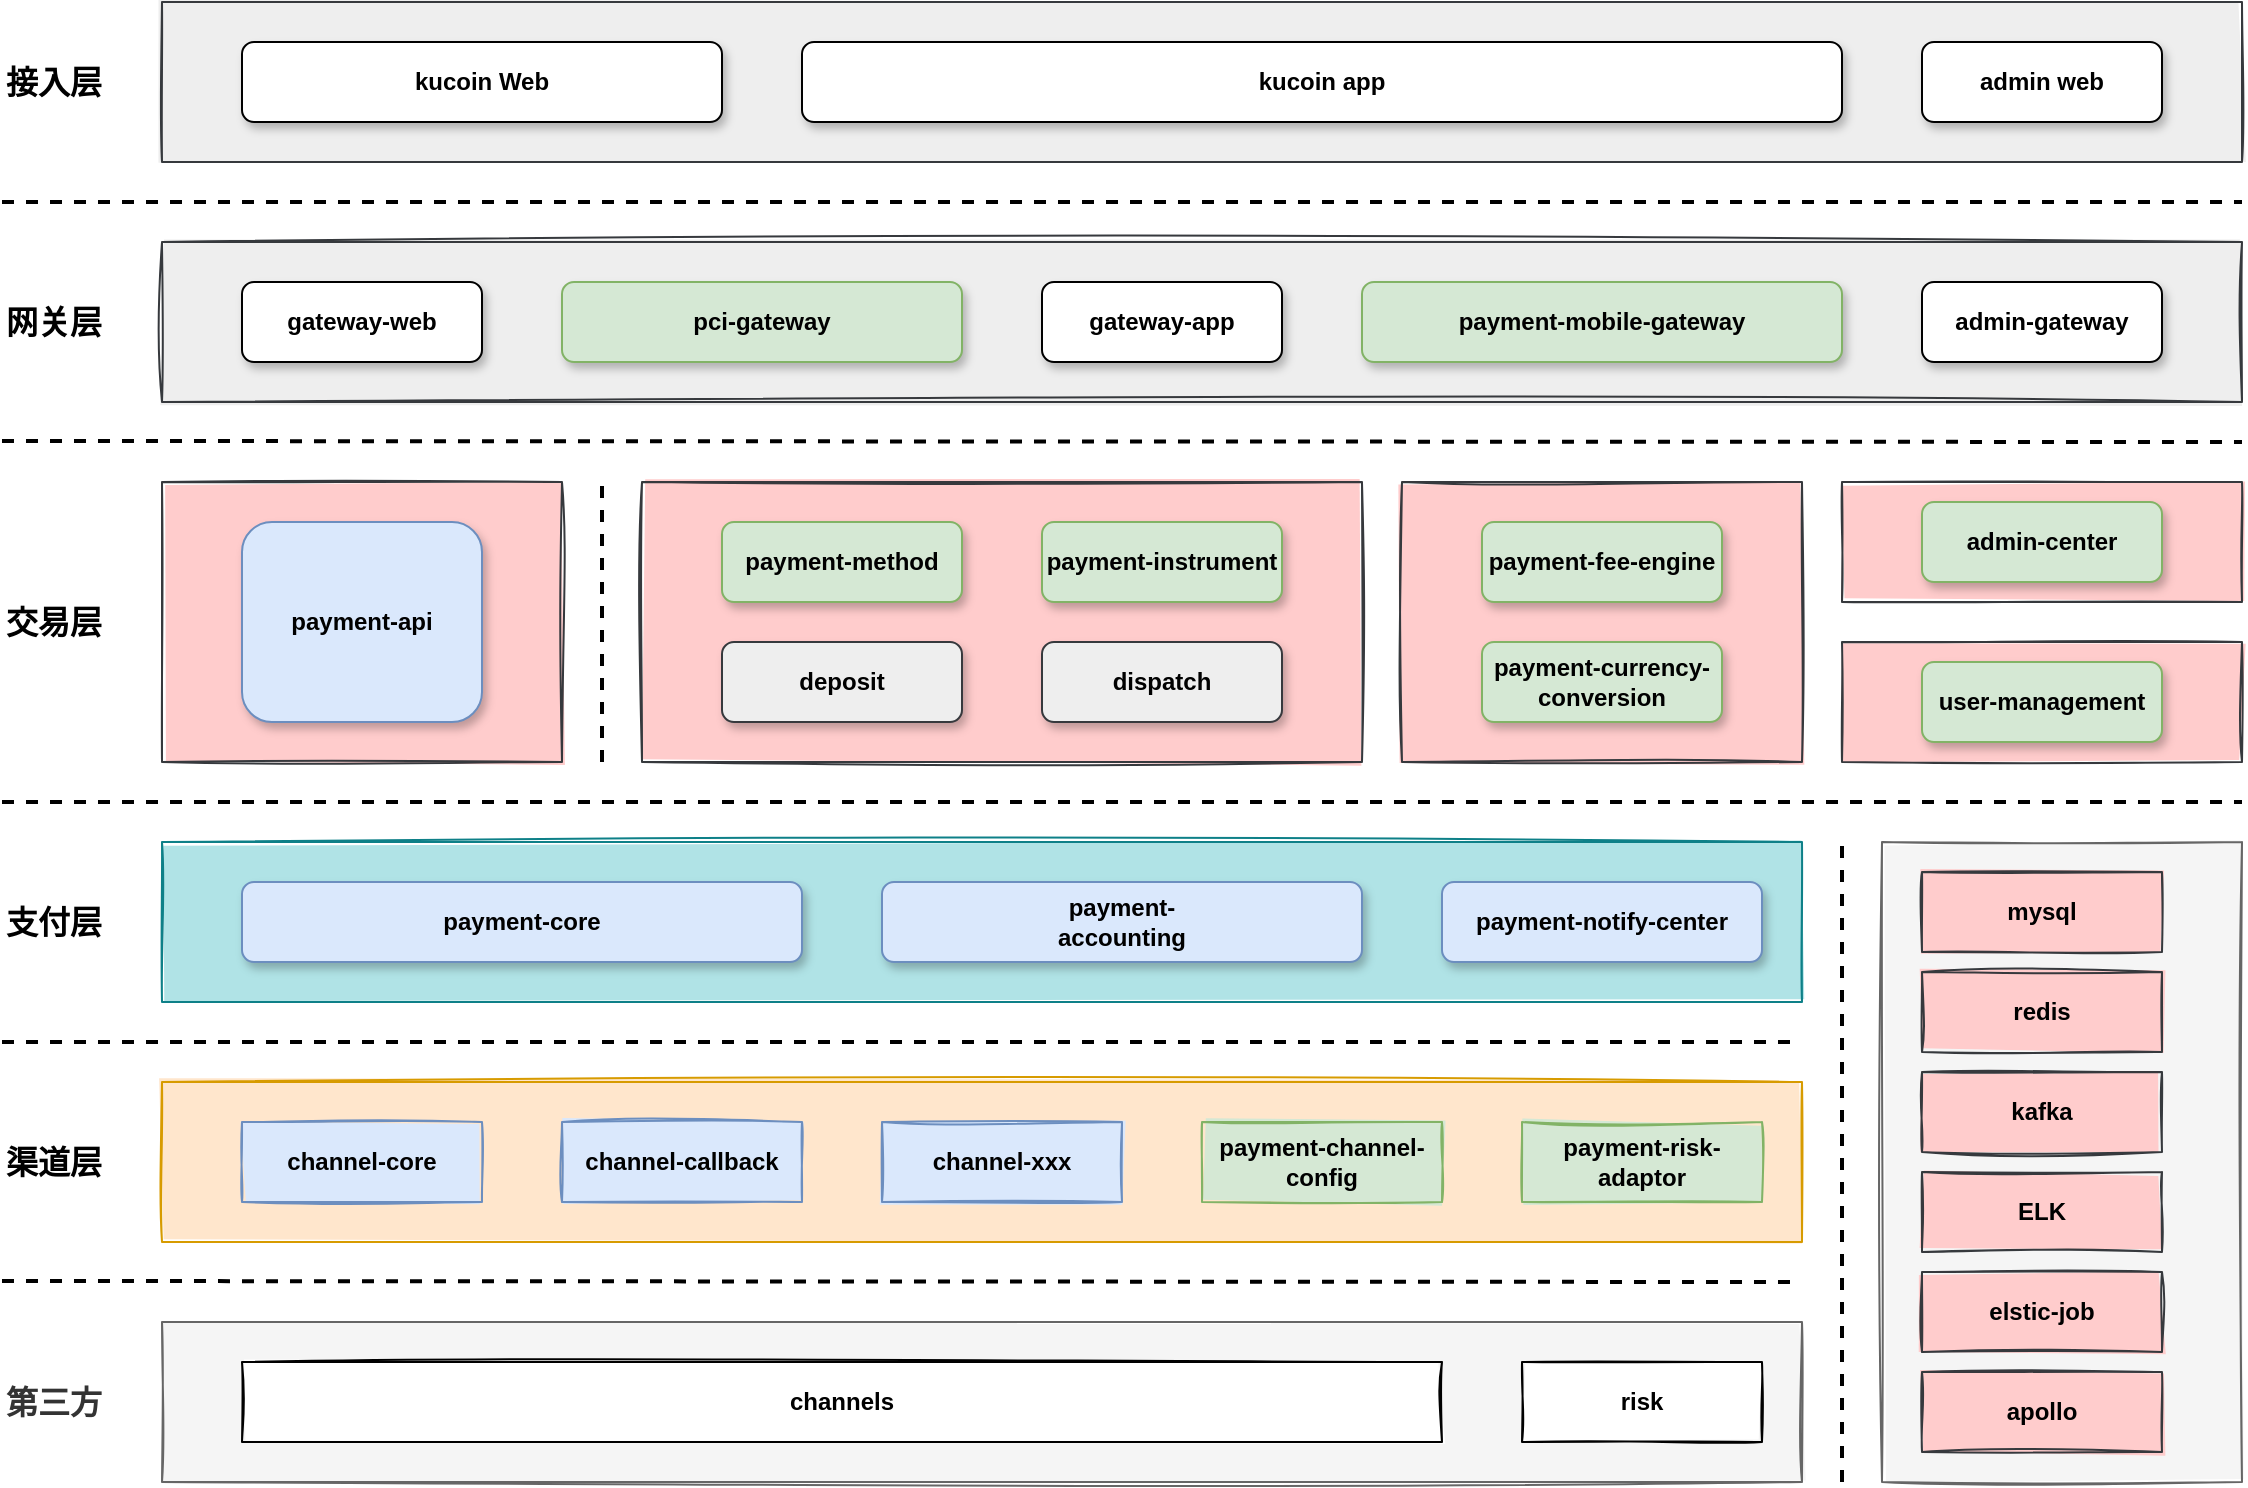 <mxfile version="18.0.7" type="github" pages="4">
  <diagram name="系统架构图" id="tnhVkNfing4BkGrNmouK">
    <mxGraphModel dx="1822" dy="762" grid="1" gridSize="10" guides="1" tooltips="1" connect="1" arrows="1" fold="1" page="0" pageScale="1" pageWidth="827" pageHeight="1169" math="0" shadow="0">
      <root>
        <mxCell id="4496OtmRwMzeR0xtqqgV-0" />
        <mxCell id="4496OtmRwMzeR0xtqqgV-1" parent="4496OtmRwMzeR0xtqqgV-0" />
        <mxCell id="KfgInK3Bs8OHEqHx1ypt-13" value="" style="rounded=0;whiteSpace=wrap;html=1;fontStyle=1;fontSize=16;gradientDirection=north;glass=0;shadow=0;sketch=1;fillStyle=solid;align=left;verticalAlign=middle;horizontal=1;labelPosition=center;verticalLabelPosition=middle;spacing=30;spacingTop=0;fillColor=#ffcccc;strokeColor=#36393d;" vertex="1" parent="4496OtmRwMzeR0xtqqgV-1">
          <mxGeometry x="880" y="520" width="200" height="60" as="geometry" />
        </mxCell>
        <mxCell id="KfgInK3Bs8OHEqHx1ypt-10" value="" style="rounded=0;whiteSpace=wrap;html=1;fontStyle=1;fontSize=16;gradientDirection=north;glass=0;shadow=0;sketch=1;fillStyle=solid;align=left;verticalAlign=middle;horizontal=1;labelPosition=center;verticalLabelPosition=middle;spacing=30;spacingTop=0;fillColor=#ffcccc;strokeColor=#36393d;" vertex="1" parent="4496OtmRwMzeR0xtqqgV-1">
          <mxGeometry x="880" y="440" width="200" height="60" as="geometry" />
        </mxCell>
        <mxCell id="KfgInK3Bs8OHEqHx1ypt-7" value="" style="rounded=0;whiteSpace=wrap;html=1;fontStyle=1;fontSize=16;gradientDirection=north;glass=0;shadow=0;sketch=1;fillStyle=solid;align=left;verticalAlign=middle;horizontal=1;labelPosition=center;verticalLabelPosition=middle;spacing=30;spacingTop=0;fillColor=#f5f5f5;strokeColor=#666666;fontColor=#333333;" vertex="1" parent="4496OtmRwMzeR0xtqqgV-1">
          <mxGeometry x="900" y="620" width="180" height="320" as="geometry" />
        </mxCell>
        <mxCell id="KfgInK3Bs8OHEqHx1ypt-5" value="" style="rounded=0;whiteSpace=wrap;html=1;fontStyle=1;fontSize=16;gradientDirection=north;glass=0;shadow=0;sketch=1;fillStyle=solid;align=left;verticalAlign=middle;horizontal=1;labelPosition=center;verticalLabelPosition=middle;spacing=30;spacingTop=0;fillColor=#ffcccc;strokeColor=#36393d;" vertex="1" parent="4496OtmRwMzeR0xtqqgV-1">
          <mxGeometry x="660" y="440" width="200" height="140" as="geometry" />
        </mxCell>
        <mxCell id="KfgInK3Bs8OHEqHx1ypt-2" value="" style="rounded=0;whiteSpace=wrap;html=1;fontStyle=1;fontSize=16;gradientDirection=north;glass=0;shadow=0;sketch=1;fillStyle=solid;align=left;verticalAlign=middle;horizontal=1;labelPosition=center;verticalLabelPosition=middle;spacing=30;spacingTop=0;fillColor=#ffcccc;strokeColor=#36393d;" vertex="1" parent="4496OtmRwMzeR0xtqqgV-1">
          <mxGeometry x="280" y="440" width="360" height="140" as="geometry" />
        </mxCell>
        <mxCell id="KfgInK3Bs8OHEqHx1ypt-1" value="第三方" style="rounded=0;whiteSpace=wrap;html=1;fontStyle=1;fontSize=16;gradientDirection=north;glass=0;shadow=0;sketch=1;fillStyle=solid;align=right;verticalAlign=middle;horizontal=1;labelPosition=left;verticalLabelPosition=middle;spacing=30;spacingTop=0;fillColor=#f5f5f5;strokeColor=#666666;fontColor=#333333;" vertex="1" parent="4496OtmRwMzeR0xtqqgV-1">
          <mxGeometry x="40" y="860" width="820" height="80" as="geometry" />
        </mxCell>
        <mxCell id="KfgInK3Bs8OHEqHx1ypt-0" value="渠道层" style="rounded=0;whiteSpace=wrap;html=1;fontStyle=1;fontSize=16;gradientDirection=north;glass=0;shadow=0;sketch=1;fillStyle=solid;align=right;verticalAlign=middle;horizontal=1;labelPosition=left;verticalLabelPosition=middle;spacing=30;spacingTop=0;fillColor=#ffe6cc;strokeColor=#d79b00;" vertex="1" parent="4496OtmRwMzeR0xtqqgV-1">
          <mxGeometry x="40" y="740" width="820" height="80" as="geometry" />
        </mxCell>
        <mxCell id="pjaib-thOwxehhcMK1a4-15" value="支付层" style="rounded=0;whiteSpace=wrap;html=1;fontStyle=1;fontSize=16;gradientDirection=north;glass=0;shadow=0;sketch=1;fillStyle=solid;align=right;verticalAlign=middle;horizontal=1;labelPosition=left;verticalLabelPosition=middle;spacing=30;spacingTop=0;fillColor=#b0e3e6;strokeColor=#0e8088;" vertex="1" parent="4496OtmRwMzeR0xtqqgV-1">
          <mxGeometry x="40" y="620" width="820" height="80" as="geometry" />
        </mxCell>
        <mxCell id="pjaib-thOwxehhcMK1a4-13" value="交易层" style="rounded=0;whiteSpace=wrap;html=1;fontStyle=1;fontSize=16;gradientDirection=north;glass=0;shadow=0;sketch=1;fillStyle=solid;align=right;verticalAlign=middle;horizontal=1;labelPosition=left;verticalLabelPosition=middle;spacing=30;spacingTop=0;fillColor=#ffcccc;strokeColor=#36393d;" vertex="1" parent="4496OtmRwMzeR0xtqqgV-1">
          <mxGeometry x="40" y="440" width="200" height="140" as="geometry" />
        </mxCell>
        <mxCell id="4496OtmRwMzeR0xtqqgV-10" value="接入层" style="rounded=0;whiteSpace=wrap;html=1;fontStyle=1;fontSize=16;gradientDirection=north;glass=0;shadow=0;sketch=1;fillStyle=solid;align=right;verticalAlign=middle;horizontal=1;labelPosition=left;verticalLabelPosition=middle;spacing=30;fillColor=#eeeeee;spacingTop=0;strokeColor=#36393d;" vertex="1" parent="4496OtmRwMzeR0xtqqgV-1">
          <mxGeometry x="40" y="200" width="1040" height="80" as="geometry" />
        </mxCell>
        <mxCell id="pjaib-thOwxehhcMK1a4-10" value="网关层" style="rounded=0;whiteSpace=wrap;html=1;fontStyle=1;fontSize=16;gradientDirection=north;glass=0;shadow=0;sketch=1;fillStyle=solid;align=right;verticalAlign=middle;horizontal=1;labelPosition=left;verticalLabelPosition=middle;spacing=30;spacingTop=0;fillColor=#eeeeee;strokeColor=#36393d;" vertex="1" parent="4496OtmRwMzeR0xtqqgV-1">
          <mxGeometry x="40" y="320" width="1040" height="80" as="geometry" />
        </mxCell>
        <mxCell id="4496OtmRwMzeR0xtqqgV-20" value="payment-api" style="rounded=1;whiteSpace=wrap;html=1;fontStyle=1;fontSize=12;fillColor=#dae8fc;strokeColor=#6c8ebf;sketch=0;shadow=1;glass=0;gradientDirection=north;fillStyle=solid;" vertex="1" parent="4496OtmRwMzeR0xtqqgV-1">
          <mxGeometry x="80" y="460" width="120" height="100" as="geometry" />
        </mxCell>
        <mxCell id="4496OtmRwMzeR0xtqqgV-29" value="channel-core" style="rounded=0;whiteSpace=wrap;html=1;fontStyle=1;fontSize=12;fillColor=#dae8fc;strokeColor=#6c8ebf;sketch=1;shadow=0;glass=0;fillStyle=solid;" vertex="1" parent="4496OtmRwMzeR0xtqqgV-1">
          <mxGeometry x="80" y="760" width="120" height="40" as="geometry" />
        </mxCell>
        <mxCell id="4496OtmRwMzeR0xtqqgV-35" value="channel-xxx" style="rounded=0;whiteSpace=wrap;html=1;fontStyle=1;fontSize=12;fillColor=#dae8fc;strokeColor=#6c8ebf;sketch=1;shadow=0;glass=0;gradientDirection=north;fillStyle=solid;" vertex="1" parent="4496OtmRwMzeR0xtqqgV-1">
          <mxGeometry x="400" y="760" width="120" height="40" as="geometry" />
        </mxCell>
        <mxCell id="4496OtmRwMzeR0xtqqgV-38" value="channels" style="rounded=0;whiteSpace=wrap;html=1;fontStyle=1;fontSize=12;sketch=1;shadow=0;glass=0;fillStyle=solid;" vertex="1" parent="4496OtmRwMzeR0xtqqgV-1">
          <mxGeometry x="80" y="880" width="600" height="40" as="geometry" />
        </mxCell>
        <mxCell id="4496OtmRwMzeR0xtqqgV-40" value="channel-callback" style="rounded=0;whiteSpace=wrap;html=1;fontStyle=1;fontSize=12;fillColor=#dae8fc;strokeColor=#6c8ebf;sketch=1;shadow=0;glass=0;fillStyle=solid;" vertex="1" parent="4496OtmRwMzeR0xtqqgV-1">
          <mxGeometry x="240" y="760" width="120" height="40" as="geometry" />
        </mxCell>
        <mxCell id="4496OtmRwMzeR0xtqqgV-42" value="mysql" style="rounded=0;whiteSpace=wrap;html=1;fontStyle=1;fontSize=12;sketch=1;shadow=0;glass=0;fillStyle=solid;fillColor=#ffcccc;strokeColor=#36393d;" vertex="1" parent="4496OtmRwMzeR0xtqqgV-1">
          <mxGeometry x="920" y="635" width="120" height="40" as="geometry" />
        </mxCell>
        <mxCell id="4496OtmRwMzeR0xtqqgV-44" value="admin-center" style="rounded=1;whiteSpace=wrap;html=1;fontStyle=1;fontSize=12;fillColor=#d5e8d4;strokeColor=#82b366;sketch=0;shadow=1;glass=0;gradientDirection=north;fillStyle=solid;" vertex="1" parent="4496OtmRwMzeR0xtqqgV-1">
          <mxGeometry x="920" y="450" width="120" height="40" as="geometry" />
        </mxCell>
        <mxCell id="4496OtmRwMzeR0xtqqgV-45" value="payment-notify-center" style="rounded=1;whiteSpace=wrap;html=1;fontStyle=1;fontSize=12;fillColor=#dae8fc;strokeColor=#6c8ebf;sketch=0;shadow=1;glass=0;gradientDirection=north;fillStyle=solid;" vertex="1" parent="4496OtmRwMzeR0xtqqgV-1">
          <mxGeometry x="680" y="640" width="160" height="40" as="geometry" />
        </mxCell>
        <mxCell id="4496OtmRwMzeR0xtqqgV-47" value="payment-core" style="rounded=1;whiteSpace=wrap;html=1;fontStyle=1;fontSize=12;fillColor=#dae8fc;strokeColor=#6c8ebf;sketch=0;shadow=1;glass=0;gradientDirection=north;fillStyle=solid;" vertex="1" parent="4496OtmRwMzeR0xtqqgV-1">
          <mxGeometry x="80" y="640" width="280" height="40" as="geometry" />
        </mxCell>
        <mxCell id="4496OtmRwMzeR0xtqqgV-49" value="payment-channel-config" style="rounded=0;whiteSpace=wrap;html=1;fontStyle=1;fontSize=12;fillColor=#d5e8d4;strokeColor=#82b366;sketch=1;shadow=0;glass=0;gradientDirection=north;fillStyle=solid;" vertex="1" parent="4496OtmRwMzeR0xtqqgV-1">
          <mxGeometry x="560" y="760" width="120" height="40" as="geometry" />
        </mxCell>
        <mxCell id="4496OtmRwMzeR0xtqqgV-53" value="payment-&lt;br&gt;accounting" style="rounded=1;whiteSpace=wrap;html=1;fontStyle=1;fontSize=12;fillColor=#dae8fc;strokeColor=#6c8ebf;sketch=0;shadow=1;glass=0;gradientDirection=north;fillStyle=solid;" vertex="1" parent="4496OtmRwMzeR0xtqqgV-1">
          <mxGeometry x="400" y="640" width="240" height="40" as="geometry" />
        </mxCell>
        <mxCell id="4496OtmRwMzeR0xtqqgV-54" value="payment-fee-engine" style="rounded=1;whiteSpace=wrap;html=1;fontStyle=1;fontSize=12;fillColor=#d5e8d4;strokeColor=#82b366;sketch=0;shadow=1;glass=0;gradientDirection=north;fillStyle=solid;" vertex="1" parent="4496OtmRwMzeR0xtqqgV-1">
          <mxGeometry x="700" y="460" width="120" height="40" as="geometry" />
        </mxCell>
        <mxCell id="4496OtmRwMzeR0xtqqgV-56" value="gateway-web" style="rounded=1;whiteSpace=wrap;html=1;fontStyle=1;fontSize=12;sketch=0;shadow=1;glass=0;fillColor=default;gradientColor=none;fillStyle=solid;" vertex="1" parent="4496OtmRwMzeR0xtqqgV-1">
          <mxGeometry x="80" y="340" width="120" height="40" as="geometry" />
        </mxCell>
        <mxCell id="4496OtmRwMzeR0xtqqgV-58" value="gateway-app" style="rounded=1;whiteSpace=wrap;html=1;fontStyle=1;fontSize=12;sketch=0;shadow=1;glass=0;fillColor=default;gradientColor=none;fillStyle=solid;" vertex="1" parent="4496OtmRwMzeR0xtqqgV-1">
          <mxGeometry x="480" y="340" width="120" height="40" as="geometry" />
        </mxCell>
        <mxCell id="4496OtmRwMzeR0xtqqgV-59" value="payment-mobile-gateway" style="rounded=1;whiteSpace=wrap;html=1;fontStyle=1;fontSize=12;fillColor=#d5e8d4;strokeColor=#82b366;sketch=0;shadow=1;glass=0;gradientDirection=north;fillStyle=solid;" vertex="1" parent="4496OtmRwMzeR0xtqqgV-1">
          <mxGeometry x="640" y="340" width="240" height="40" as="geometry" />
        </mxCell>
        <mxCell id="4496OtmRwMzeR0xtqqgV-66" value="deposit" style="rounded=1;whiteSpace=wrap;html=1;fontStyle=1;fontSize=12;sketch=0;shadow=1;glass=0;fillColor=#eeeeee;fillStyle=solid;strokeColor=#36393d;" vertex="1" parent="4496OtmRwMzeR0xtqqgV-1">
          <mxGeometry x="320" y="520" width="120" height="40" as="geometry" />
        </mxCell>
        <mxCell id="4496OtmRwMzeR0xtqqgV-68" value="dispatch" style="rounded=1;whiteSpace=wrap;html=1;fontStyle=1;fontSize=12;sketch=0;shadow=1;glass=0;fillColor=#eeeeee;fillStyle=solid;strokeColor=#36393d;" vertex="1" parent="4496OtmRwMzeR0xtqqgV-1">
          <mxGeometry x="480" y="520" width="120" height="40" as="geometry" />
        </mxCell>
        <mxCell id="4496OtmRwMzeR0xtqqgV-70" value="payment-instrument" style="rounded=1;whiteSpace=wrap;html=1;fontStyle=1;fontSize=12;sketch=0;shadow=1;glass=0;fillColor=#d5e8d4;fillStyle=solid;strokeColor=#82b366;" vertex="1" parent="4496OtmRwMzeR0xtqqgV-1">
          <mxGeometry x="480" y="460" width="120" height="40" as="geometry" />
        </mxCell>
        <mxCell id="4496OtmRwMzeR0xtqqgV-71" value="payment-currency-conversion" style="rounded=1;whiteSpace=wrap;html=1;fontStyle=1;fontSize=12;sketch=0;shadow=1;glass=0;fillColor=#d5e8d4;fillStyle=solid;strokeColor=#82b366;" vertex="1" parent="4496OtmRwMzeR0xtqqgV-1">
          <mxGeometry x="700" y="520" width="120" height="40" as="geometry" />
        </mxCell>
        <mxCell id="4496OtmRwMzeR0xtqqgV-72" value="&lt;span style=&quot;&quot;&gt;user-management&lt;/span&gt;" style="rounded=1;whiteSpace=wrap;html=1;fontStyle=1;fontSize=12;fillColor=#d5e8d4;strokeColor=#82b366;sketch=0;shadow=1;glass=0;gradientDirection=north;fillStyle=solid;" vertex="1" parent="4496OtmRwMzeR0xtqqgV-1">
          <mxGeometry x="920" y="530" width="120" height="40" as="geometry" />
        </mxCell>
        <mxCell id="4496OtmRwMzeR0xtqqgV-73" value="admin-gateway" style="rounded=1;whiteSpace=wrap;html=1;fontStyle=1;fontSize=12;sketch=0;shadow=1;glass=0;fillColor=default;gradientColor=none;fillStyle=solid;" vertex="1" parent="4496OtmRwMzeR0xtqqgV-1">
          <mxGeometry x="920" y="340" width="120" height="40" as="geometry" />
        </mxCell>
        <mxCell id="4496OtmRwMzeR0xtqqgV-74" value="payment-risk-adaptor" style="rounded=0;whiteSpace=wrap;html=1;fontStyle=1;fontSize=12;fillColor=#d5e8d4;strokeColor=#82b366;sketch=1;shadow=0;glass=0;gradientDirection=north;fillStyle=solid;" vertex="1" parent="4496OtmRwMzeR0xtqqgV-1">
          <mxGeometry x="720" y="760" width="120" height="40" as="geometry" />
        </mxCell>
        <mxCell id="4496OtmRwMzeR0xtqqgV-75" value="risk" style="rounded=0;whiteSpace=wrap;html=1;fontStyle=1;fontSize=12;sketch=1;shadow=0;glass=0;fillColor=default;gradientColor=none;fillStyle=solid;" vertex="1" parent="4496OtmRwMzeR0xtqqgV-1">
          <mxGeometry x="720" y="880" width="120" height="40" as="geometry" />
        </mxCell>
        <mxCell id="-4e1YOkpoq1vENM06FBK-0" value="payment-method" style="rounded=1;whiteSpace=wrap;html=1;fontStyle=1;fontSize=12;fillColor=#d5e8d4;strokeColor=#82b366;sketch=0;shadow=1;glass=0;gradientDirection=north;fillStyle=solid;" vertex="1" parent="4496OtmRwMzeR0xtqqgV-1">
          <mxGeometry x="320" y="460" width="120" height="40" as="geometry" />
        </mxCell>
        <mxCell id="pjaib-thOwxehhcMK1a4-0" value="kucoin Web" style="rounded=1;whiteSpace=wrap;html=1;fontStyle=1;fontSize=12;gradientDirection=north;glass=0;shadow=1;sketch=0;gradientColor=none;fillColor=default;fillStyle=solid;" vertex="1" parent="4496OtmRwMzeR0xtqqgV-1">
          <mxGeometry x="80" y="220" width="240" height="40" as="geometry" />
        </mxCell>
        <mxCell id="pjaib-thOwxehhcMK1a4-4" value="kucoin app" style="rounded=1;whiteSpace=wrap;html=1;fontStyle=1;fontSize=12;gradientDirection=north;glass=0;shadow=1;sketch=0;gradientColor=none;fillColor=default;fillStyle=solid;" vertex="1" parent="4496OtmRwMzeR0xtqqgV-1">
          <mxGeometry x="360" y="220" width="520" height="40" as="geometry" />
        </mxCell>
        <mxCell id="pjaib-thOwxehhcMK1a4-5" value="admin web" style="rounded=1;whiteSpace=wrap;html=1;fontStyle=1;fontSize=12;gradientDirection=north;glass=0;shadow=1;sketch=0;gradientColor=none;fillColor=default;fillStyle=solid;" vertex="1" parent="4496OtmRwMzeR0xtqqgV-1">
          <mxGeometry x="920" y="220" width="120" height="40" as="geometry" />
        </mxCell>
        <mxCell id="pjaib-thOwxehhcMK1a4-11" value="" style="endArrow=none;dashed=1;html=1;rounded=0;shadow=0;sketch=0;fontSize=16;endSize=6;strokeWidth=2;spacing=1;" edge="1" parent="4496OtmRwMzeR0xtqqgV-1">
          <mxGeometry width="50" height="50" relative="1" as="geometry">
            <mxPoint x="-40" y="300" as="sourcePoint" />
            <mxPoint x="1080" y="300" as="targetPoint" />
            <Array as="points" />
          </mxGeometry>
        </mxCell>
        <mxCell id="pjaib-thOwxehhcMK1a4-14" value="" style="endArrow=none;dashed=1;html=1;rounded=0;shadow=0;sketch=0;fontSize=16;endSize=6;strokeWidth=2;spacing=1;" edge="1" parent="4496OtmRwMzeR0xtqqgV-1">
          <mxGeometry width="50" height="50" relative="1" as="geometry">
            <mxPoint x="-40" y="419.5" as="sourcePoint" />
            <mxPoint x="1080" y="420" as="targetPoint" />
            <Array as="points" />
          </mxGeometry>
        </mxCell>
        <mxCell id="pjaib-thOwxehhcMK1a4-16" value="" style="endArrow=none;dashed=1;html=1;rounded=0;shadow=0;sketch=0;fontSize=16;endSize=6;strokeWidth=2;spacing=1;" edge="1" parent="4496OtmRwMzeR0xtqqgV-1">
          <mxGeometry width="50" height="50" relative="1" as="geometry">
            <mxPoint x="-40" y="600" as="sourcePoint" />
            <mxPoint x="1080" y="600" as="targetPoint" />
            <Array as="points" />
          </mxGeometry>
        </mxCell>
        <mxCell id="KfgInK3Bs8OHEqHx1ypt-3" value="" style="endArrow=none;html=1;rounded=0;shadow=0;sketch=0;fontSize=16;endSize=6;strokeWidth=2;dashed=1;" edge="1" parent="4496OtmRwMzeR0xtqqgV-1">
          <mxGeometry width="50" height="50" relative="1" as="geometry">
            <mxPoint x="260" y="580" as="sourcePoint" />
            <mxPoint x="260" y="440" as="targetPoint" />
          </mxGeometry>
        </mxCell>
        <mxCell id="KfgInK3Bs8OHEqHx1ypt-8" value="pci-gateway" style="rounded=1;whiteSpace=wrap;html=1;fontStyle=1;fontSize=12;sketch=0;shadow=1;glass=0;fillColor=#d5e8d4;fillStyle=solid;strokeColor=#82b366;" vertex="1" parent="4496OtmRwMzeR0xtqqgV-1">
          <mxGeometry x="240" y="340" width="200" height="40" as="geometry" />
        </mxCell>
        <mxCell id="KfgInK3Bs8OHEqHx1ypt-12" value="redis" style="rounded=0;whiteSpace=wrap;html=1;fontStyle=1;fontSize=12;sketch=1;shadow=0;glass=0;fillStyle=solid;fillColor=#ffcccc;strokeColor=#36393d;" vertex="1" parent="4496OtmRwMzeR0xtqqgV-1">
          <mxGeometry x="920" y="685" width="120" height="40" as="geometry" />
        </mxCell>
        <mxCell id="KfgInK3Bs8OHEqHx1ypt-15" value="kafka" style="rounded=0;whiteSpace=wrap;html=1;fontStyle=1;fontSize=12;sketch=1;shadow=0;glass=0;fillStyle=solid;fillColor=#ffcccc;strokeColor=#36393d;" vertex="1" parent="4496OtmRwMzeR0xtqqgV-1">
          <mxGeometry x="920" y="735" width="120" height="40" as="geometry" />
        </mxCell>
        <mxCell id="KfgInK3Bs8OHEqHx1ypt-16" value="ELK" style="rounded=0;whiteSpace=wrap;html=1;fontStyle=1;fontSize=12;sketch=1;shadow=0;glass=0;fillStyle=solid;fillColor=#ffcccc;strokeColor=#36393d;" vertex="1" parent="4496OtmRwMzeR0xtqqgV-1">
          <mxGeometry x="920" y="785" width="120" height="40" as="geometry" />
        </mxCell>
        <mxCell id="KfgInK3Bs8OHEqHx1ypt-17" value="elstic-job" style="rounded=0;whiteSpace=wrap;html=1;fontStyle=1;fontSize=12;sketch=1;shadow=0;glass=0;fillStyle=solid;fillColor=#ffcccc;strokeColor=#36393d;" vertex="1" parent="4496OtmRwMzeR0xtqqgV-1">
          <mxGeometry x="920" y="835" width="120" height="40" as="geometry" />
        </mxCell>
        <mxCell id="KfgInK3Bs8OHEqHx1ypt-18" value="" style="endArrow=none;dashed=1;html=1;rounded=0;shadow=0;sketch=0;fontSize=16;endSize=6;strokeWidth=2;spacing=1;" edge="1" parent="4496OtmRwMzeR0xtqqgV-1">
          <mxGeometry width="50" height="50" relative="1" as="geometry">
            <mxPoint x="-40" y="720" as="sourcePoint" />
            <mxPoint x="860" y="720" as="targetPoint" />
            <Array as="points" />
          </mxGeometry>
        </mxCell>
        <mxCell id="KfgInK3Bs8OHEqHx1ypt-19" value="" style="endArrow=none;dashed=1;html=1;rounded=0;shadow=0;sketch=0;fontSize=16;endSize=6;strokeWidth=2;spacing=1;" edge="1" parent="4496OtmRwMzeR0xtqqgV-1">
          <mxGeometry width="50" height="50" relative="1" as="geometry">
            <mxPoint x="-40" y="839.5" as="sourcePoint" />
            <mxPoint x="860" y="840" as="targetPoint" />
            <Array as="points" />
          </mxGeometry>
        </mxCell>
        <mxCell id="KfgInK3Bs8OHEqHx1ypt-20" value="apollo" style="rounded=0;whiteSpace=wrap;html=1;fontStyle=1;fontSize=12;sketch=1;shadow=0;glass=0;fillStyle=solid;fillColor=#ffcccc;strokeColor=#36393d;" vertex="1" parent="4496OtmRwMzeR0xtqqgV-1">
          <mxGeometry x="920" y="885" width="120" height="40" as="geometry" />
        </mxCell>
        <mxCell id="KfgInK3Bs8OHEqHx1ypt-21" value="" style="endArrow=none;html=1;rounded=0;shadow=0;sketch=0;fontSize=16;endSize=6;strokeWidth=2;dashed=1;" edge="1" parent="4496OtmRwMzeR0xtqqgV-1">
          <mxGeometry width="50" height="50" relative="1" as="geometry">
            <mxPoint x="880" y="940" as="sourcePoint" />
            <mxPoint x="880" y="620" as="targetPoint" />
          </mxGeometry>
        </mxCell>
      </root>
    </mxGraphModel>
  </diagram>
  <diagram id="AKDUNLeBLl_5oY7XmHpM" name="Plaid">
    <mxGraphModel dx="1822" dy="762" grid="1" gridSize="10" guides="1" tooltips="1" connect="1" arrows="1" fold="1" page="0" pageScale="1" pageWidth="827" pageHeight="1169" math="0" shadow="0">
      <root>
        <mxCell id="0" />
        <mxCell id="1" parent="0" />
        <mxCell id="fh08YaxcLFQR8nakMehG-3" value="2.0 支付" style="edgeStyle=orthogonalEdgeStyle;rounded=0;orthogonalLoop=1;jettySize=auto;html=1;fontStyle=1;fontSize=12;fillColor=#e51400;strokeColor=#FF0000;fontColor=#FF0000;shadow=0;sketch=0;" parent="1" source="fh08YaxcLFQR8nakMehG-1" target="fh08YaxcLFQR8nakMehG-2" edge="1">
          <mxGeometry relative="1" as="geometry">
            <Array as="points">
              <mxPoint x="440" y="330" />
              <mxPoint x="440" y="330" />
            </Array>
          </mxGeometry>
        </mxCell>
        <mxCell id="fh08YaxcLFQR8nakMehG-12" value="2.11 跳转 Plaid 支付页面" style="edgeStyle=orthogonalEdgeStyle;rounded=0;orthogonalLoop=1;jettySize=auto;html=1;fontStyle=1;fontSize=12;fillColor=#e51400;strokeColor=#FF0000;fontColor=#FF0000;shadow=0;sketch=0;" parent="1" source="fh08YaxcLFQR8nakMehG-1" target="fh08YaxcLFQR8nakMehG-7" edge="1">
          <mxGeometry x="0.235" y="-30" relative="1" as="geometry">
            <mxPoint x="590" y="350" as="targetPoint" />
            <Array as="points">
              <mxPoint x="800" y="260" />
              <mxPoint x="800" y="860" />
            </Array>
            <mxPoint as="offset" />
          </mxGeometry>
        </mxCell>
        <mxCell id="fh08YaxcLFQR8nakMehG-33" value="1.4 查询机构" style="edgeStyle=orthogonalEdgeStyle;rounded=0;orthogonalLoop=1;jettySize=auto;html=1;fontSize=12;fontColor=#00CC00;strokeColor=#00CC00;shadow=0;sketch=0;" parent="1" source="fh08YaxcLFQR8nakMehG-1" target="fh08YaxcLFQR8nakMehG-2" edge="1">
          <mxGeometry relative="1" as="geometry">
            <Array as="points">
              <mxPoint x="160" y="290" />
              <mxPoint x="160" y="290" />
            </Array>
          </mxGeometry>
        </mxCell>
        <mxCell id="h--6WcG9sEsCJQwLAEvs-10" value="4. 查询充值记录" style="edgeStyle=orthogonalEdgeStyle;rounded=0;orthogonalLoop=1;jettySize=auto;html=1;fontColor=#000000;strokeColor=#000000;shadow=0;sketch=0;" parent="1" source="fh08YaxcLFQR8nakMehG-1" target="fh08YaxcLFQR8nakMehG-2" edge="1">
          <mxGeometry x="-0.5" relative="1" as="geometry">
            <mxPoint x="240" y="360" as="targetPoint" />
            <Array as="points">
              <mxPoint x="730" y="330" />
              <mxPoint x="730" y="330" />
            </Array>
            <mxPoint as="offset" />
          </mxGeometry>
        </mxCell>
        <mxCell id="2pAot6ls7ZYeoh-N1bBK-2" value="&lt;span style=&quot;font-family: helvetica; font-size: 11px; font-style: normal; font-weight: 400; letter-spacing: normal; text-align: center; text-indent: 0px; text-transform: none; word-spacing: 0px; background-color: rgb(255, 255, 255); display: inline; float: none;&quot;&gt;2.13. 查询订单&lt;/span&gt;" style="edgeStyle=orthogonalEdgeStyle;rounded=0;orthogonalLoop=1;jettySize=auto;html=1;strokeColor=#FF0000;fontColor=#FF0000;shadow=0;sketch=0;" parent="1" source="fh08YaxcLFQR8nakMehG-1" target="fh08YaxcLFQR8nakMehG-2" edge="1">
          <mxGeometry relative="1" as="geometry">
            <Array as="points">
              <mxPoint x="600" y="330" />
              <mxPoint x="600" y="330" />
            </Array>
            <mxPoint as="offset" />
          </mxGeometry>
        </mxCell>
        <mxCell id="fDV6gBs60mFLtimAP8nI-1" value="1.9 查询附言&lt;br&gt;收款人" style="edgeStyle=orthogonalEdgeStyle;rounded=0;orthogonalLoop=1;jettySize=auto;html=1;strokeColor=#00CC00;fontColor=#00CC00;shadow=0;sketch=0;" parent="1" source="fh08YaxcLFQR8nakMehG-1" target="fh08YaxcLFQR8nakMehG-2" edge="1">
          <mxGeometry relative="1" as="geometry">
            <Array as="points">
              <mxPoint x="320" y="300" />
              <mxPoint x="320" y="300" />
            </Array>
            <mxPoint as="offset" />
          </mxGeometry>
        </mxCell>
        <mxCell id="fDV6gBs60mFLtimAP8nI-61" value="1.1 查询支付方式&lt;br&gt;渠道" style="edgeStyle=orthogonalEdgeStyle;rounded=0;orthogonalLoop=1;jettySize=auto;html=1;fontColor=#00CC00;strokeColor=#00CC00;shadow=0;sketch=0;" parent="1" source="fh08YaxcLFQR8nakMehG-1" target="fh08YaxcLFQR8nakMehG-2" edge="1">
          <mxGeometry relative="1" as="geometry">
            <Array as="points">
              <mxPoint x="80" y="320" />
              <mxPoint x="80" y="320" />
            </Array>
            <mxPoint as="offset" />
          </mxGeometry>
        </mxCell>
        <mxCell id="Ws-CBC9BYEeVMAgnBG7S-3" value="1.6 查询fee" style="edgeStyle=orthogonalEdgeStyle;rounded=0;orthogonalLoop=1;jettySize=auto;html=1;strokeColor=#00CC00;fontColor=#00CC00;shadow=0;sketch=0;" parent="1" source="fh08YaxcLFQR8nakMehG-1" target="fh08YaxcLFQR8nakMehG-2" edge="1">
          <mxGeometry relative="1" as="geometry">
            <Array as="points">
              <mxPoint x="240" y="320" />
              <mxPoint x="240" y="320" />
            </Array>
          </mxGeometry>
        </mxCell>
        <mxCell id="fh08YaxcLFQR8nakMehG-1" value="kucoin Web / kucoin App" style="rounded=0;whiteSpace=wrap;html=1;fontStyle=1;fontSize=12;shadow=0;sketch=0;" parent="1" vertex="1">
          <mxGeometry x="50" y="200" width="710" height="80" as="geometry" />
        </mxCell>
        <mxCell id="fh08YaxcLFQR8nakMehG-5" value="2.2 支付" style="edgeStyle=orthogonalEdgeStyle;rounded=0;orthogonalLoop=1;jettySize=auto;html=1;fontStyle=1;fontSize=12;fillColor=#e51400;strokeColor=#FF0000;fontColor=#FF0000;shadow=0;sketch=0;" parent="1" source="fh08YaxcLFQR8nakMehG-2" target="h--6WcG9sEsCJQwLAEvs-1" edge="1">
          <mxGeometry relative="1" as="geometry">
            <Array as="points">
              <mxPoint x="320" y="500" />
              <mxPoint x="320" y="500" />
            </Array>
            <mxPoint x="390" y="450" as="targetPoint" />
            <mxPoint as="offset" />
          </mxGeometry>
        </mxCell>
        <mxCell id="fh08YaxcLFQR8nakMehG-23" value="2.10 返回" style="edgeStyle=orthogonalEdgeStyle;rounded=0;orthogonalLoop=1;jettySize=auto;html=1;fontStyle=1;fontSize=12;dashed=1;fillColor=#e51400;strokeColor=#FF0000;fontColor=#FF0000;shadow=0;sketch=0;" parent="1" source="fh08YaxcLFQR8nakMehG-2" target="fh08YaxcLFQR8nakMehG-1" edge="1">
          <mxGeometry x="0.5" relative="1" as="geometry">
            <Array as="points">
              <mxPoint x="520" y="320" />
              <mxPoint x="520" y="320" />
            </Array>
            <mxPoint as="offset" />
          </mxGeometry>
        </mxCell>
        <mxCell id="fh08YaxcLFQR8nakMehG-28" value="2.1 KYC 校验" style="edgeStyle=orthogonalEdgeStyle;rounded=0;orthogonalLoop=1;jettySize=auto;html=1;fontStyle=1;fontSize=12;strokeColor=#FF0000;fontColor=#FF0000;shadow=0;sketch=0;" parent="1" source="fh08YaxcLFQR8nakMehG-2" target="fh08YaxcLFQR8nakMehG-27" edge="1">
          <mxGeometry relative="1" as="geometry">
            <Array as="points">
              <mxPoint x="720" y="460" />
              <mxPoint x="720" y="460" />
            </Array>
            <mxPoint as="offset" />
          </mxGeometry>
        </mxCell>
        <mxCell id="fh08YaxcLFQR8nakMehG-34" value="1.5 查询机构&amp;nbsp;" style="edgeStyle=orthogonalEdgeStyle;rounded=0;orthogonalLoop=1;jettySize=auto;html=1;fontSize=12;fontColor=#00CC00;strokeColor=#00CC00;startArrow=none;shadow=0;sketch=0;" parent="1" source="fh08YaxcLFQR8nakMehG-2" target="h--6WcG9sEsCJQwLAEvs-3" edge="1">
          <mxGeometry x="-0.702" relative="1" as="geometry">
            <Array as="points">
              <mxPoint x="-40" y="390" />
              <mxPoint x="-40" y="900" />
            </Array>
            <mxPoint x="320" y="440" as="targetPoint" />
            <mxPoint as="offset" />
            <mxPoint x="-80" y="530" as="sourcePoint" />
          </mxGeometry>
        </mxCell>
        <mxCell id="h--6WcG9sEsCJQwLAEvs-11" value="&lt;span style=&quot;color: rgb(0 , 0 , 0) ; font-family: &amp;#34;helvetica&amp;#34; ; font-size: 11px ; font-style: normal ; font-weight: 400 ; letter-spacing: normal ; text-align: center ; text-indent: 0px ; text-transform: none ; word-spacing: 0px ; background-color: rgb(255 , 255 , 255) ; display: inline ; float: none&quot;&gt;4.1. 查询充值记录&lt;/span&gt;" style="edgeStyle=orthogonalEdgeStyle;rounded=0;orthogonalLoop=1;jettySize=auto;html=1;fontColor=#000000;strokeColor=#000000;shadow=0;sketch=0;" parent="1" source="fh08YaxcLFQR8nakMehG-2" target="h--6WcG9sEsCJQwLAEvs-1" edge="1">
          <mxGeometry x="-0.5" relative="1" as="geometry">
            <Array as="points">
              <mxPoint x="500" y="470" />
              <mxPoint x="500" y="470" />
            </Array>
            <mxPoint as="offset" />
          </mxGeometry>
        </mxCell>
        <mxCell id="2pAot6ls7ZYeoh-N1bBK-3" value="&lt;span style=&quot;font-family: &amp;#34;helvetica&amp;#34; ; font-size: 11px ; font-style: normal ; font-weight: 400 ; letter-spacing: normal ; text-align: center ; text-indent: 0px ; text-transform: none ; word-spacing: 0px ; background-color: rgb(255 , 255 , 255) ; display: inline ; float: none&quot;&gt;2.14. 查询订单&lt;/span&gt;" style="edgeStyle=orthogonalEdgeStyle;rounded=0;orthogonalLoop=1;jettySize=auto;html=1;strokeColor=#FF0000;fontColor=#FF0000;shadow=0;sketch=0;" parent="1" source="fh08YaxcLFQR8nakMehG-2" target="h--6WcG9sEsCJQwLAEvs-1" edge="1">
          <mxGeometry relative="1" as="geometry">
            <Array as="points">
              <mxPoint x="440" y="500" />
              <mxPoint x="440" y="500" />
            </Array>
            <mxPoint as="offset" />
          </mxGeometry>
        </mxCell>
        <mxCell id="fDV6gBs60mFLtimAP8nI-7" value="1.2 查询币种可用支付方式&lt;br&gt;渠道信息" style="edgeStyle=orthogonalEdgeStyle;rounded=0;orthogonalLoop=1;jettySize=auto;html=1;fontColor=#00CC00;strokeColor=#00CC00;shadow=0;sketch=0;" parent="1" source="fh08YaxcLFQR8nakMehG-2" target="fDV6gBs60mFLtimAP8nI-6" edge="1">
          <mxGeometry relative="1" as="geometry">
            <Array as="points">
              <mxPoint x="90" y="460" />
              <mxPoint x="90" y="460" />
            </Array>
            <mxPoint as="offset" />
          </mxGeometry>
        </mxCell>
        <mxCell id="fDV6gBs60mFLtimAP8nI-62" value="1.10 查询附言长度&lt;br&gt;收款人" style="edgeStyle=orthogonalEdgeStyle;rounded=0;orthogonalLoop=1;jettySize=auto;html=1;fontColor=#00CC00;strokeColor=#00CC00;shadow=0;sketch=0;" parent="1" source="fh08YaxcLFQR8nakMehG-2" target="h--6WcG9sEsCJQwLAEvs-3" edge="1">
          <mxGeometry x="0.018" y="20" relative="1" as="geometry">
            <Array as="points">
              <mxPoint y="410" />
              <mxPoint y="880" />
            </Array>
            <mxPoint as="offset" />
          </mxGeometry>
        </mxCell>
        <mxCell id="Ws-CBC9BYEeVMAgnBG7S-2" value="1.7 fee" style="edgeStyle=orthogonalEdgeStyle;rounded=0;orthogonalLoop=1;jettySize=auto;html=1;strokeColor=#00CC00;fontColor=#00CC00;shadow=0;sketch=0;" parent="1" source="fh08YaxcLFQR8nakMehG-2" target="Ws-CBC9BYEeVMAgnBG7S-1" edge="1">
          <mxGeometry relative="1" as="geometry">
            <Array as="points">
              <mxPoint x="600" y="460" />
              <mxPoint x="600" y="460" />
            </Array>
          </mxGeometry>
        </mxCell>
        <mxCell id="fh08YaxcLFQR8nakMehG-2" value="payment-api" style="rounded=0;whiteSpace=wrap;html=1;fontStyle=1;fontSize=12;shadow=0;sketch=0;" parent="1" vertex="1">
          <mxGeometry x="40" y="360" width="720" height="80" as="geometry" />
        </mxCell>
        <mxCell id="fh08YaxcLFQR8nakMehG-8" value="2.4 支付" style="edgeStyle=orthogonalEdgeStyle;rounded=0;orthogonalLoop=1;jettySize=auto;html=1;fontStyle=1;fontSize=12;fillColor=#e51400;strokeColor=#FF0000;fontColor=#FF0000;shadow=0;sketch=0;" parent="1" source="fh08YaxcLFQR8nakMehG-4" target="fh08YaxcLFQR8nakMehG-6" edge="1">
          <mxGeometry relative="1" as="geometry">
            <Array as="points">
              <mxPoint x="320" y="780" />
              <mxPoint x="320" y="780" />
            </Array>
            <mxPoint x="360" y="800" as="sourcePoint" />
          </mxGeometry>
        </mxCell>
        <mxCell id="fh08YaxcLFQR8nakMehG-22" value="2.9 返回" style="edgeStyle=orthogonalEdgeStyle;rounded=0;orthogonalLoop=1;jettySize=auto;html=1;fontStyle=1;fontSize=12;dashed=1;fillColor=#e51400;strokeColor=#FF0000;fontColor=#FF0000;shadow=0;sketch=0;" parent="1" source="h--6WcG9sEsCJQwLAEvs-1" target="fh08YaxcLFQR8nakMehG-2" edge="1">
          <mxGeometry x="0.5" relative="1" as="geometry">
            <Array as="points">
              <mxPoint x="380" y="500" />
              <mxPoint x="380" y="500" />
            </Array>
            <mxPoint x="460" y="450" as="sourcePoint" />
            <mxPoint as="offset" />
          </mxGeometry>
        </mxCell>
        <mxCell id="fh08YaxcLFQR8nakMehG-29" value="3.3 账务上分" style="edgeStyle=orthogonalEdgeStyle;rounded=0;orthogonalLoop=1;jettySize=auto;html=1;fontStyle=1;fontSize=12;fontColor=#0000FF;strokeColor=#0000FF;shadow=0;sketch=0;" parent="1" source="h--6WcG9sEsCJQwLAEvs-1" target="fh08YaxcLFQR8nakMehG-14" edge="1">
          <mxGeometry x="0.077" relative="1" as="geometry">
            <Array as="points">
              <mxPoint x="230" y="580" />
              <mxPoint x="230" y="580" />
            </Array>
            <mxPoint x="330" y="489.5" as="sourcePoint" />
            <mxPoint x="160" y="510" as="targetPoint" />
            <mxPoint as="offset" />
          </mxGeometry>
        </mxCell>
        <mxCell id="fh08YaxcLFQR8nakMehG-32" value="3.4 通知" style="edgeStyle=orthogonalEdgeStyle;rounded=0;orthogonalLoop=1;jettySize=auto;html=1;fontSize=12;fontColor=#0000FF;strokeColor=#0000FF;fontStyle=1;shadow=0;sketch=0;" parent="1" source="h--6WcG9sEsCJQwLAEvs-1" target="fh08YaxcLFQR8nakMehG-31" edge="1">
          <mxGeometry relative="1" as="geometry">
            <Array as="points">
              <mxPoint x="580" y="580" />
              <mxPoint x="580" y="580" />
            </Array>
            <mxPoint x="320" y="590" as="sourcePoint" />
          </mxGeometry>
        </mxCell>
        <mxCell id="fh08YaxcLFQR8nakMehG-35" value="&lt;span style=&quot;font-size: 11px&quot;&gt;0.2 查询机构列表&lt;/span&gt;" style="edgeStyle=orthogonalEdgeStyle;rounded=0;orthogonalLoop=1;jettySize=auto;html=1;fontSize=12;fontColor=#000000;strokeColor=#000000;shadow=0;sketch=0;" parent="1" source="h--6WcG9sEsCJQwLAEvs-3" target="fh08YaxcLFQR8nakMehG-6" edge="1">
          <mxGeometry relative="1" as="geometry">
            <Array as="points">
              <mxPoint x="300" y="870" />
            </Array>
          </mxGeometry>
        </mxCell>
        <mxCell id="h--6WcG9sEsCJQwLAEvs-4" value="2.8 返回" style="edgeStyle=orthogonalEdgeStyle;rounded=0;orthogonalLoop=1;jettySize=auto;html=1;fontStyle=1;fontColor=#FF0000;strokeColor=#FF0000;dashed=1;shadow=0;sketch=0;" parent="1" source="fh08YaxcLFQR8nakMehG-4" target="h--6WcG9sEsCJQwLAEvs-1" edge="1">
          <mxGeometry relative="1" as="geometry">
            <Array as="points">
              <mxPoint x="380" y="650" />
              <mxPoint x="380" y="650" />
            </Array>
            <mxPoint x="410" y="640" as="targetPoint" />
          </mxGeometry>
        </mxCell>
        <mxCell id="h--6WcG9sEsCJQwLAEvs-5" value="3.2 结果通知" style="edgeStyle=orthogonalEdgeStyle;rounded=0;orthogonalLoop=1;jettySize=auto;html=1;strokeColor=#0000FF;fontColor=#0000FF;fontStyle=1;shadow=0;sketch=0;" parent="1" source="fh08YaxcLFQR8nakMehG-4" target="h--6WcG9sEsCJQwLAEvs-1" edge="1">
          <mxGeometry relative="1" as="geometry">
            <Array as="points">
              <mxPoint x="460" y="660" />
              <mxPoint x="460" y="660" />
            </Array>
            <mxPoint x="300" y="640" as="targetPoint" />
            <mxPoint as="offset" />
          </mxGeometry>
        </mxCell>
        <mxCell id="h--6WcG9sEsCJQwLAEvs-12" value="5.1 查询" style="edgeStyle=orthogonalEdgeStyle;rounded=0;orthogonalLoop=1;jettySize=auto;html=1;fontColor=#000000;strokeColor=#000000;shadow=0;sketch=0;" parent="1" source="fh08YaxcLFQR8nakMehG-4" target="fh08YaxcLFQR8nakMehG-6" edge="1">
          <mxGeometry relative="1" as="geometry">
            <Array as="points">
              <mxPoint x="460" y="820" />
              <mxPoint x="460" y="820" />
            </Array>
            <mxPoint x="300" y="800" as="sourcePoint" />
          </mxGeometry>
        </mxCell>
        <mxCell id="fh08YaxcLFQR8nakMehG-4" value="channel-core" style="rounded=0;whiteSpace=wrap;html=1;fontStyle=1;fontSize=12;fillColor=#dae8fc;strokeColor=#6c8ebf;shadow=0;sketch=0;" parent="1" vertex="1">
          <mxGeometry x="280" y="680" width="240" height="80" as="geometry" />
        </mxCell>
        <mxCell id="fh08YaxcLFQR8nakMehG-17" value="2.5 创建 Payment" style="edgeStyle=orthogonalEdgeStyle;rounded=0;orthogonalLoop=1;jettySize=auto;html=1;fontStyle=1;fontSize=12;fillColor=#e51400;strokeColor=#FF0000;fontColor=#FF0000;shadow=0;sketch=0;" parent="1" source="fh08YaxcLFQR8nakMehG-6" target="fh08YaxcLFQR8nakMehG-7" edge="1">
          <mxGeometry relative="1" as="geometry">
            <Array as="points">
              <mxPoint x="470" y="870" />
              <mxPoint x="470" y="870" />
            </Array>
          </mxGeometry>
        </mxCell>
        <mxCell id="fh08YaxcLFQR8nakMehG-18" value="2.6 创建 Link Token" style="edgeStyle=orthogonalEdgeStyle;rounded=0;orthogonalLoop=1;jettySize=auto;html=1;fontStyle=1;fontSize=12;fillColor=#e51400;strokeColor=#FF0000;fontColor=#FF0000;shadow=0;sketch=0;" parent="1" source="fh08YaxcLFQR8nakMehG-6" target="fh08YaxcLFQR8nakMehG-7" edge="1">
          <mxGeometry relative="1" as="geometry">
            <Array as="points">
              <mxPoint x="540" y="900" />
              <mxPoint x="540" y="900" />
            </Array>
          </mxGeometry>
        </mxCell>
        <mxCell id="fh08YaxcLFQR8nakMehG-21" value="2.7 返回" style="edgeStyle=orthogonalEdgeStyle;rounded=0;orthogonalLoop=1;jettySize=auto;html=1;fontStyle=1;fontSize=12;dashed=1;fillColor=#e51400;strokeColor=#FF0000;fontColor=#FF0000;shadow=0;sketch=0;" parent="1" source="fh08YaxcLFQR8nakMehG-6" target="fh08YaxcLFQR8nakMehG-4" edge="1">
          <mxGeometry relative="1" as="geometry">
            <Array as="points">
              <mxPoint x="380" y="780" />
              <mxPoint x="380" y="780" />
            </Array>
            <mxPoint x="360" y="800" as="targetPoint" />
          </mxGeometry>
        </mxCell>
        <mxCell id="fh08YaxcLFQR8nakMehG-40" value="&lt;span style=&quot;font-size: 11px&quot;&gt;0.3 查询机构列表&lt;/span&gt;" style="edgeStyle=orthogonalEdgeStyle;rounded=0;orthogonalLoop=1;jettySize=auto;html=1;fontSize=12;fontColor=#000000;strokeColor=#000000;shadow=0;sketch=0;" parent="1" source="fh08YaxcLFQR8nakMehG-6" target="fh08YaxcLFQR8nakMehG-7" edge="1">
          <mxGeometry relative="1" as="geometry">
            <Array as="points">
              <mxPoint x="550" y="860" />
              <mxPoint x="550" y="860" />
            </Array>
            <mxPoint as="offset" />
          </mxGeometry>
        </mxCell>
        <mxCell id="h--6WcG9sEsCJQwLAEvs-13" value="5.2 查询" style="edgeStyle=orthogonalEdgeStyle;rounded=0;orthogonalLoop=1;jettySize=auto;html=1;fontColor=#000000;strokeColor=#000000;shadow=0;sketch=0;" parent="1" source="fh08YaxcLFQR8nakMehG-6" target="fh08YaxcLFQR8nakMehG-7" edge="1">
          <mxGeometry relative="1" as="geometry">
            <Array as="points">
              <mxPoint x="400" y="960" />
              <mxPoint x="700" y="960" />
            </Array>
          </mxGeometry>
        </mxCell>
        <mxCell id="fh08YaxcLFQR8nakMehG-6" value="channel-plaid" style="rounded=0;whiteSpace=wrap;html=1;fontStyle=1;fontSize=12;fillColor=#dae8fc;strokeColor=#6c8ebf;shadow=0;sketch=0;" parent="1" vertex="1">
          <mxGeometry x="280" y="840" width="240" height="80" as="geometry" />
        </mxCell>
        <mxCell id="fh08YaxcLFQR8nakMehG-15" value="3. Webhook 回调" style="edgeStyle=orthogonalEdgeStyle;rounded=0;orthogonalLoop=1;jettySize=auto;html=1;fontStyle=1;fontSize=12;fontColor=#0000FF;strokeColor=#0000FF;shadow=0;sketch=0;" parent="1" source="fh08YaxcLFQR8nakMehG-7" target="fh08YaxcLFQR8nakMehG-11" edge="1">
          <mxGeometry relative="1" as="geometry" />
        </mxCell>
        <mxCell id="2pAot6ls7ZYeoh-N1bBK-1" value="2.12 重定向 redirect_uri" style="edgeStyle=orthogonalEdgeStyle;rounded=0;orthogonalLoop=1;jettySize=auto;html=1;strokeColor=#FF0000;fontColor=#FF0000;shadow=0;sketch=0;" parent="1" source="fh08YaxcLFQR8nakMehG-7" target="fh08YaxcLFQR8nakMehG-1" edge="1">
          <mxGeometry x="0.762" relative="1" as="geometry">
            <Array as="points">
              <mxPoint x="840" y="900" />
              <mxPoint x="840" y="220" />
            </Array>
            <mxPoint as="offset" />
          </mxGeometry>
        </mxCell>
        <mxCell id="fh08YaxcLFQR8nakMehG-7" value="Plaid" style="rounded=0;whiteSpace=wrap;html=1;fontStyle=1;fontSize=12;shadow=0;sketch=0;" parent="1" vertex="1">
          <mxGeometry x="640" y="840" width="120" height="80" as="geometry" />
        </mxCell>
        <mxCell id="fh08YaxcLFQR8nakMehG-16" value="3.1 结果回调" style="edgeStyle=orthogonalEdgeStyle;rounded=0;orthogonalLoop=1;jettySize=auto;html=1;fontStyle=1;fontSize=12;fontColor=#0000FF;strokeColor=#0000FF;shadow=0;sketch=0;" parent="1" source="fh08YaxcLFQR8nakMehG-11" target="fh08YaxcLFQR8nakMehG-4" edge="1">
          <mxGeometry relative="1" as="geometry">
            <Array as="points">
              <mxPoint x="540" y="720" />
              <mxPoint x="540" y="720" />
            </Array>
          </mxGeometry>
        </mxCell>
        <mxCell id="fh08YaxcLFQR8nakMehG-11" value="channel-callback" style="rounded=0;whiteSpace=wrap;html=1;fontStyle=1;fontSize=12;fillColor=#dae8fc;strokeColor=#6c8ebf;shadow=0;sketch=0;" parent="1" vertex="1">
          <mxGeometry x="640" y="680" width="120" height="80" as="geometry" />
        </mxCell>
        <mxCell id="h--6WcG9sEsCJQwLAEvs-9" value="0.1定期查询机构列表" style="edgeStyle=orthogonalEdgeStyle;rounded=0;orthogonalLoop=1;jettySize=auto;html=1;fontColor=#000000;strokeColor=#000000;shadow=0;sketch=0;" parent="1" source="fh08YaxcLFQR8nakMehG-13" target="h--6WcG9sEsCJQwLAEvs-3" edge="1">
          <mxGeometry relative="1" as="geometry">
            <Array as="points">
              <mxPoint x="100" y="820" />
              <mxPoint x="100" y="820" />
            </Array>
          </mxGeometry>
        </mxCell>
        <mxCell id="fh08YaxcLFQR8nakMehG-13" value="batch-job" style="rounded=0;whiteSpace=wrap;html=1;fontStyle=1;fontSize=12;shadow=0;sketch=0;" parent="1" vertex="1">
          <mxGeometry x="40" y="680" width="120" height="80" as="geometry" />
        </mxCell>
        <mxCell id="fh08YaxcLFQR8nakMehG-30" value="5.0 过期查询" style="edgeStyle=orthogonalEdgeStyle;rounded=0;orthogonalLoop=1;jettySize=auto;html=1;fontStyle=1;fontSize=12;exitX=1;exitY=0.5;exitDx=0;exitDy=0;shadow=0;sketch=0;" parent="1" source="fh08YaxcLFQR8nakMehG-13" target="fh08YaxcLFQR8nakMehG-4" edge="1">
          <mxGeometry relative="1" as="geometry">
            <Array as="points">
              <mxPoint x="220" y="720" />
              <mxPoint x="220" y="720" />
            </Array>
            <mxPoint x="170" y="709.5" as="sourcePoint" />
            <mxPoint x="310" y="709.5" as="targetPoint" />
          </mxGeometry>
        </mxCell>
        <mxCell id="fh08YaxcLFQR8nakMehG-27" value="user-management" style="rounded=0;whiteSpace=wrap;html=1;fontStyle=1;fontSize=12;fillColor=#d5e8d4;strokeColor=#82b366;shadow=0;sketch=0;" parent="1" vertex="1">
          <mxGeometry x="680" y="480" width="80" height="40" as="geometry" />
        </mxCell>
        <mxCell id="fh08YaxcLFQR8nakMehG-31" value="payment-notify-center" style="rounded=0;whiteSpace=wrap;html=1;fontStyle=1;fontSize=12;fillColor=#dae8fc;strokeColor=#6c8ebf;shadow=0;sketch=0;" parent="1" vertex="1">
          <mxGeometry x="640" y="560" width="120" height="40" as="geometry" />
        </mxCell>
        <mxCell id="h--6WcG9sEsCJQwLAEvs-2" value="2.3 支付" style="edgeStyle=orthogonalEdgeStyle;rounded=0;orthogonalLoop=1;jettySize=auto;html=1;fontStyle=1;fontColor=#FF0000;strokeColor=#FF0000;shadow=0;sketch=0;" parent="1" source="h--6WcG9sEsCJQwLAEvs-1" target="fh08YaxcLFQR8nakMehG-4" edge="1">
          <mxGeometry relative="1" as="geometry">
            <mxPoint x="360" y="640" as="sourcePoint" />
            <Array as="points">
              <mxPoint x="320" y="660" />
              <mxPoint x="320" y="660" />
            </Array>
          </mxGeometry>
        </mxCell>
        <mxCell id="h--6WcG9sEsCJQwLAEvs-1" value="payment-core" style="rounded=0;whiteSpace=wrap;html=1;fontStyle=1;fontSize=12;fillColor=#dae8fc;strokeColor=#6c8ebf;shadow=0;sketch=0;fillStyle=auto;gradientColor=none;gradientDirection=north;" parent="1" vertex="1">
          <mxGeometry x="280" y="520" width="240" height="80" as="geometry" />
        </mxCell>
        <mxCell id="h--6WcG9sEsCJQwLAEvs-16" value="0.0 配置：GBP，EUR Recipient&lt;br&gt;PLAID-CLIENT-ID /&amp;nbsp;PLAID-SECRET加密&lt;br&gt;Webhook、Redirect URI&lt;br&gt;Reference 长度" style="edgeStyle=orthogonalEdgeStyle;rounded=0;orthogonalLoop=1;jettySize=auto;html=1;fontColor=#000000;strokeColor=#000000;shadow=0;sketch=0;" parent="1" source="h--6WcG9sEsCJQwLAEvs-3" target="h--6WcG9sEsCJQwLAEvs-3" edge="1">
          <mxGeometry y="-30" relative="1" as="geometry">
            <Array as="points">
              <mxPoint x="70" y="940" />
              <mxPoint x="130" y="940" />
            </Array>
            <mxPoint as="offset" />
          </mxGeometry>
        </mxCell>
        <mxCell id="h--6WcG9sEsCJQwLAEvs-3" value="payment-channel-config" style="rounded=0;whiteSpace=wrap;html=1;fontStyle=1;fontSize=12;fillColor=#d5e8d4;strokeColor=#82b366;shadow=0;sketch=0;" parent="1" vertex="1">
          <mxGeometry x="40" y="840" width="120" height="80" as="geometry" />
        </mxCell>
        <mxCell id="VBnczMa9BV2mDhcCN_xi-9" value="" style="edgeStyle=orthogonalEdgeStyle;rounded=0;orthogonalLoop=1;jettySize=auto;html=1;shadow=0;sketch=0;" parent="1" source="fDV6gBs60mFLtimAP8nI-6" target="VBnczMa9BV2mDhcCN_xi-8" edge="1">
          <mxGeometry relative="1" as="geometry" />
        </mxCell>
        <mxCell id="fDV6gBs60mFLtimAP8nI-6" value="payment-method" style="rounded=0;whiteSpace=wrap;html=1;fontStyle=1;fontSize=12;fillColor=#d5e8d4;strokeColor=#82b366;shadow=0;sketch=0;" parent="1" vertex="1">
          <mxGeometry x="40" y="480" width="80" height="40" as="geometry" />
        </mxCell>
        <mxCell id="fDV6gBs60mFLtimAP8nI-8" value="1.0 选择币种&lt;br&gt;1.3 选择支付方式&lt;br&gt;1.8 选择银行、输入金额" style="edgeStyle=orthogonalEdgeStyle;rounded=0;orthogonalLoop=1;jettySize=auto;html=1;fontColor=#00CC00;strokeColor=#00CC00;shadow=0;sketch=0;" parent="1" source="fh08YaxcLFQR8nakMehG-1" target="fh08YaxcLFQR8nakMehG-1" edge="1">
          <mxGeometry relative="1" as="geometry">
            <Array as="points">
              <mxPoint x="360" y="160" />
              <mxPoint x="520" y="180" />
            </Array>
          </mxGeometry>
        </mxCell>
        <mxCell id="fh08YaxcLFQR8nakMehG-14" value="payment-&lt;br&gt;accounting" style="rounded=0;whiteSpace=wrap;html=1;fontStyle=1;fontSize=12;fillColor=#dae8fc;strokeColor=#6c8ebf;shadow=0;sketch=0;" parent="1" vertex="1">
          <mxGeometry x="40" y="560" width="120" height="40" as="geometry" />
        </mxCell>
        <mxCell id="Ws-CBC9BYEeVMAgnBG7S-1" value="payment-fee-engine" style="rounded=0;whiteSpace=wrap;html=1;fontStyle=1;fontSize=12;fillColor=#d5e8d4;strokeColor=#82b366;shadow=0;sketch=0;" parent="1" vertex="1">
          <mxGeometry x="560" y="480" width="80" height="40" as="geometry" />
        </mxCell>
        <mxCell id="VBnczMa9BV2mDhcCN_xi-8" value="diposite" style="rounded=0;whiteSpace=wrap;html=1;fontStyle=1;fontSize=12;fillColor=#d5e8d4;strokeColor=#82b366;shadow=0;sketch=0;" parent="1" vertex="1">
          <mxGeometry x="160" y="480" width="80" height="40" as="geometry" />
        </mxCell>
        <mxCell id="VBnczMa9BV2mDhcCN_xi-10" value="gateway-web" style="rounded=0;whiteSpace=wrap;html=1;fontStyle=1;fontSize=12;shadow=0;sketch=0;" parent="1" vertex="1">
          <mxGeometry x="80" y="380" width="80" height="40" as="geometry" />
        </mxCell>
        <mxCell id="VBnczMa9BV2mDhcCN_xi-13" style="edgeStyle=orthogonalEdgeStyle;rounded=0;orthogonalLoop=1;jettySize=auto;html=1;shadow=0;sketch=0;" parent="1" source="VBnczMa9BV2mDhcCN_xi-11" target="VBnczMa9BV2mDhcCN_xi-12" edge="1">
          <mxGeometry relative="1" as="geometry" />
        </mxCell>
        <mxCell id="VBnczMa9BV2mDhcCN_xi-11" value="gateway-app" style="rounded=0;whiteSpace=wrap;html=1;fontStyle=1;fontSize=12;shadow=0;sketch=0;" parent="1" vertex="1">
          <mxGeometry x="480" y="380" width="80" height="40" as="geometry" />
        </mxCell>
        <mxCell id="VBnczMa9BV2mDhcCN_xi-12" value="payment-mobile-gateway" style="rounded=0;whiteSpace=wrap;html=1;fontStyle=1;fontSize=12;fillColor=#d5e8d4;strokeColor=#82b366;shadow=0;sketch=0;" parent="1" vertex="1">
          <mxGeometry x="600" y="380" width="120" height="40" as="geometry" />
        </mxCell>
        <mxCell id="WprTd4CmwqhguiOPiplJ-8" style="edgeStyle=orthogonalEdgeStyle;rounded=0;orthogonalLoop=1;jettySize=auto;html=1;shadow=0;sketch=0;" parent="1" source="WprTd4CmwqhguiOPiplJ-1" target="WprTd4CmwqhguiOPiplJ-6" edge="1">
          <mxGeometry relative="1" as="geometry" />
        </mxCell>
        <mxCell id="WprTd4CmwqhguiOPiplJ-9" style="edgeStyle=orthogonalEdgeStyle;rounded=0;orthogonalLoop=1;jettySize=auto;html=1;shadow=0;sketch=0;" parent="1" source="WprTd4CmwqhguiOPiplJ-1" target="WprTd4CmwqhguiOPiplJ-5" edge="1">
          <mxGeometry relative="1" as="geometry" />
        </mxCell>
        <mxCell id="WprTd4CmwqhguiOPiplJ-10" style="edgeStyle=orthogonalEdgeStyle;rounded=0;orthogonalLoop=1;jettySize=auto;html=1;shadow=0;sketch=0;" parent="1" source="WprTd4CmwqhguiOPiplJ-1" target="WprTd4CmwqhguiOPiplJ-7" edge="1">
          <mxGeometry relative="1" as="geometry" />
        </mxCell>
        <mxCell id="WprTd4CmwqhguiOPiplJ-1" value="payment-method" style="rounded=0;whiteSpace=wrap;html=1;fontStyle=1;fontSize=12;shadow=0;sketch=0;" parent="1" vertex="1">
          <mxGeometry x="1040" y="400" width="80" height="40" as="geometry" />
        </mxCell>
        <mxCell id="WprTd4CmwqhguiOPiplJ-3" style="edgeStyle=orthogonalEdgeStyle;rounded=0;orthogonalLoop=1;jettySize=auto;html=1;shadow=0;sketch=0;" parent="1" source="WprTd4CmwqhguiOPiplJ-2" target="WprTd4CmwqhguiOPiplJ-1" edge="1">
          <mxGeometry relative="1" as="geometry" />
        </mxCell>
        <mxCell id="WprTd4CmwqhguiOPiplJ-2" value="payment-api" style="rounded=0;whiteSpace=wrap;html=1;fontStyle=1;fontSize=12;shadow=0;sketch=0;" parent="1" vertex="1">
          <mxGeometry x="1040" y="320" width="80" height="40" as="geometry" />
        </mxCell>
        <mxCell id="WprTd4CmwqhguiOPiplJ-4" value="deposit" style="rounded=0;whiteSpace=wrap;html=1;fontStyle=1;fontSize=12;shadow=0;sketch=0;" parent="1" vertex="1">
          <mxGeometry x="920" y="560" width="80" height="40" as="geometry" />
        </mxCell>
        <mxCell id="WprTd4CmwqhguiOPiplJ-11" style="edgeStyle=orthogonalEdgeStyle;rounded=0;orthogonalLoop=1;jettySize=auto;html=1;shadow=0;sketch=0;" parent="1" source="WprTd4CmwqhguiOPiplJ-5" target="WprTd4CmwqhguiOPiplJ-4" edge="1">
          <mxGeometry relative="1" as="geometry" />
        </mxCell>
        <mxCell id="WprTd4CmwqhguiOPiplJ-5" value="dispatch" style="rounded=0;whiteSpace=wrap;html=1;fontStyle=1;fontSize=12;shadow=0;sketch=0;" parent="1" vertex="1">
          <mxGeometry x="920" y="480" width="80" height="40" as="geometry" />
        </mxCell>
        <mxCell id="WprTd4CmwqhguiOPiplJ-6" value="fee-engine" style="rounded=0;whiteSpace=wrap;html=1;fontStyle=1;fontSize=12;shadow=0;sketch=0;" parent="1" vertex="1">
          <mxGeometry x="1040" y="480" width="80" height="40" as="geometry" />
        </mxCell>
        <mxCell id="WprTd4CmwqhguiOPiplJ-7" value="payment-instrument" style="rounded=0;whiteSpace=wrap;html=1;fontStyle=1;fontSize=12;shadow=0;sketch=0;" parent="1" vertex="1">
          <mxGeometry x="1160" y="480" width="80" height="40" as="geometry" />
        </mxCell>
        <mxCell id="3MUAG9hjEvfRJE_1DYxY-1" value="payment-currency-conversion" style="rounded=0;whiteSpace=wrap;html=1;fontStyle=1;fontSize=12;shadow=0;sketch=0;" vertex="1" parent="1">
          <mxGeometry x="920" y="640" width="80" height="40" as="geometry" />
        </mxCell>
        <mxCell id="bDWBoAabx2my38uwq73n-1" value="admin-center" style="rounded=0;whiteSpace=wrap;html=1;fontStyle=1;fontSize=12;fillColor=#d5e8d4;strokeColor=#82b366;shadow=0;sketch=0;" vertex="1" parent="1">
          <mxGeometry x="880" y="270" width="120" height="80" as="geometry" />
        </mxCell>
        <mxCell id="19Cxcu59o3M6yxgEaF4k-1" value="admin-gateway?" style="rounded=0;whiteSpace=wrap;html=1;fontStyle=1;fontSize=12;shadow=0;sketch=0;" vertex="1" parent="1">
          <mxGeometry x="910" y="150" width="80" height="40" as="geometry" />
        </mxCell>
        <mxCell id="VxNweldmRZrFVYpEPJhj-1" value="payment-risk-adaptor" style="rounded=0;whiteSpace=wrap;html=1;fontStyle=1;fontSize=12;fillColor=#dae8fc;strokeColor=#6c8ebf;shadow=0;sketch=0;" vertex="1" parent="1">
          <mxGeometry x="1120" y="560" width="120" height="120" as="geometry" />
        </mxCell>
        <mxCell id="VxNweldmRZrFVYpEPJhj-2" value="risk" style="rounded=0;whiteSpace=wrap;html=1;fontStyle=1;fontSize=12;shadow=0;sketch=0;" vertex="1" parent="1">
          <mxGeometry x="1120" y="760" width="120" height="80" as="geometry" />
        </mxCell>
      </root>
    </mxGraphModel>
  </diagram>
  <diagram id="Q9v8GAeCKbsvqhTteF9G" name="SEPA 3.0">
    <mxGraphModel dx="1822" dy="762" grid="1" gridSize="10" guides="1" tooltips="1" connect="1" arrows="1" fold="1" page="0" pageScale="1" pageWidth="827" pageHeight="1169" background="none" math="0" shadow="0">
      <root>
        <mxCell id="0" />
        <mxCell id="1" parent="0" />
        <mxCell id="_1rAdi-EA1vRNcxcA7PT-1" value="上分" style="edgeStyle=orthogonalEdgeStyle;rounded=0;orthogonalLoop=1;jettySize=auto;html=1;" edge="1" parent="1" source="JgDk41TfJkd_PKwjJCrm-28" target="Bh5qcUXGkLOkHvGGlcJl-1">
          <mxGeometry relative="1" as="geometry">
            <Array as="points">
              <mxPoint x="110" y="520" />
              <mxPoint x="110" y="520" />
            </Array>
          </mxGeometry>
        </mxCell>
        <mxCell id="_1rAdi-EA1vRNcxcA7PT-10" value="风控上报" style="edgeStyle=orthogonalEdgeStyle;rounded=0;orthogonalLoop=1;jettySize=auto;html=1;" edge="1" parent="1" source="JgDk41TfJkd_PKwjJCrm-28" target="_1rAdi-EA1vRNcxcA7PT-5">
          <mxGeometry relative="1" as="geometry">
            <Array as="points">
              <mxPoint x="440" y="500" />
              <mxPoint x="440" y="500" />
            </Array>
          </mxGeometry>
        </mxCell>
        <mxCell id="_1rAdi-EA1vRNcxcA7PT-11" value="用户勾兑" style="edgeStyle=orthogonalEdgeStyle;rounded=0;orthogonalLoop=1;jettySize=auto;html=1;" edge="1" parent="1" source="JgDk41TfJkd_PKwjJCrm-28" target="_1rAdi-EA1vRNcxcA7PT-3">
          <mxGeometry relative="1" as="geometry">
            <Array as="points">
              <mxPoint x="80" y="450" />
              <mxPoint x="80" y="450" />
            </Array>
          </mxGeometry>
        </mxCell>
        <mxCell id="JgDk41TfJkd_PKwjJCrm-28" value="channel-core" style="rounded=0;whiteSpace=wrap;html=1;fontStyle=1;fontSize=12;fillColor=#dae8fc;strokeColor=#6c8ebf;" vertex="1" parent="1">
          <mxGeometry x="160" y="440" width="240" height="120" as="geometry" />
        </mxCell>
        <mxCell id="JgDk41TfJkd_PKwjJCrm-35" value="3. webhook &lt;br&gt;转账通知" style="edgeStyle=orthogonalEdgeStyle;rounded=0;orthogonalLoop=1;jettySize=auto;html=1;fontStyle=1;fontSize=12;fontColor=#0000FF;strokeColor=#0000FF;" edge="1" parent="1" source="JgDk41TfJkd_PKwjJCrm-37" target="JgDk41TfJkd_PKwjJCrm-39">
          <mxGeometry relative="1" as="geometry" />
        </mxCell>
        <mxCell id="JgDk41TfJkd_PKwjJCrm-37" value="SEPA Transactive" style="rounded=0;whiteSpace=wrap;html=1;fontStyle=1;fontSize=12;" vertex="1" parent="1">
          <mxGeometry x="-80" y="640" width="120" height="80" as="geometry" />
        </mxCell>
        <mxCell id="JgDk41TfJkd_PKwjJCrm-38" value="3.1 转账通知" style="edgeStyle=orthogonalEdgeStyle;rounded=0;orthogonalLoop=1;jettySize=auto;html=1;fontStyle=1;fontSize=12;fontColor=#0000FF;strokeColor=#0000FF;" edge="1" parent="1" source="JgDk41TfJkd_PKwjJCrm-39" target="JgDk41TfJkd_PKwjJCrm-28">
          <mxGeometry relative="1" as="geometry">
            <Array as="points">
              <mxPoint x="280" y="520" />
            </Array>
          </mxGeometry>
        </mxCell>
        <mxCell id="JgDk41TfJkd_PKwjJCrm-39" value="channel-callback" style="rounded=0;whiteSpace=wrap;html=1;fontStyle=1;fontSize=12;fillColor=#dae8fc;strokeColor=#6c8ebf;" vertex="1" parent="1">
          <mxGeometry x="160" y="640" width="240" height="80" as="geometry" />
        </mxCell>
        <mxCell id="_1rAdi-EA1vRNcxcA7PT-3" value="user-management" style="rounded=0;whiteSpace=wrap;html=1;fontStyle=1;fontSize=12;fillColor=#dae8fc;strokeColor=#6c8ebf;" vertex="1" parent="1">
          <mxGeometry x="-80" y="440" width="120" height="40" as="geometry" />
        </mxCell>
        <mxCell id="_1rAdi-EA1vRNcxcA7PT-9" value="风控对接" style="edgeStyle=orthogonalEdgeStyle;rounded=0;orthogonalLoop=1;jettySize=auto;html=1;" edge="1" parent="1" source="_1rAdi-EA1vRNcxcA7PT-5" target="_1rAdi-EA1vRNcxcA7PT-7">
          <mxGeometry x="-0.5" relative="1" as="geometry">
            <Array as="points">
              <mxPoint x="560" y="610" />
              <mxPoint x="560" y="610" />
            </Array>
            <mxPoint as="offset" />
          </mxGeometry>
        </mxCell>
        <mxCell id="_1rAdi-EA1vRNcxcA7PT-17" value="风控结果" style="edgeStyle=orthogonalEdgeStyle;rounded=0;orthogonalLoop=1;jettySize=auto;html=1;" edge="1" parent="1" source="_1rAdi-EA1vRNcxcA7PT-5" target="JgDk41TfJkd_PKwjJCrm-28">
          <mxGeometry relative="1" as="geometry">
            <Array as="points">
              <mxPoint x="470" y="540" />
              <mxPoint x="470" y="540" />
            </Array>
          </mxGeometry>
        </mxCell>
        <mxCell id="_1rAdi-EA1vRNcxcA7PT-5" value="payment-risk-adaptor" style="rounded=0;whiteSpace=wrap;html=1;fontStyle=1;fontSize=12;fillColor=#dae8fc;strokeColor=#6c8ebf;" vertex="1" parent="1">
          <mxGeometry x="520" y="440" width="120" height="120" as="geometry" />
        </mxCell>
        <mxCell id="_1rAdi-EA1vRNcxcA7PT-16" value="风控结果" style="edgeStyle=orthogonalEdgeStyle;rounded=0;orthogonalLoop=1;jettySize=auto;html=1;" edge="1" parent="1" source="_1rAdi-EA1vRNcxcA7PT-7" target="_1rAdi-EA1vRNcxcA7PT-5">
          <mxGeometry x="-0.5" relative="1" as="geometry">
            <Array as="points">
              <mxPoint x="600" y="600" />
              <mxPoint x="600" y="600" />
            </Array>
            <mxPoint as="offset" />
          </mxGeometry>
        </mxCell>
        <mxCell id="_1rAdi-EA1vRNcxcA7PT-7" value="risk" style="rounded=0;whiteSpace=wrap;html=1;fontStyle=1;fontSize=12;" vertex="1" parent="1">
          <mxGeometry x="520" y="640" width="120" height="80" as="geometry" />
        </mxCell>
        <mxCell id="_1rAdi-EA1vRNcxcA7PT-14" value="银行转账" style="edgeStyle=orthogonalEdgeStyle;rounded=0;orthogonalLoop=1;jettySize=auto;html=1;" edge="1" parent="1" source="_1rAdi-EA1vRNcxcA7PT-13" target="JgDk41TfJkd_PKwjJCrm-37">
          <mxGeometry x="-0.02" relative="1" as="geometry">
            <Array as="points">
              <mxPoint x="-120" y="680" />
              <mxPoint x="-120" y="680" />
            </Array>
            <mxPoint as="offset" />
          </mxGeometry>
        </mxCell>
        <mxCell id="_1rAdi-EA1vRNcxcA7PT-13" value="用户" style="aspect=fixed;html=1;points=[];align=center;image;fontSize=12;image=img/lib/azure2/identity/Users.svg;" vertex="1" parent="1">
          <mxGeometry x="-240" y="640" width="62" height="67.81" as="geometry" />
        </mxCell>
        <mxCell id="569O_koC6UTFpL7IgRvw-1" value="是否显示&lt;br&gt;账户变更文案" style="edgeStyle=orthogonalEdgeStyle;rounded=0;orthogonalLoop=1;jettySize=auto;html=1;" edge="1" parent="1" source="LGqRWs3cNB310okmFgtT-1" target="LGqRWs3cNB310okmFgtT-2">
          <mxGeometry relative="1" as="geometry">
            <Array as="points">
              <mxPoint x="280" y="260" />
              <mxPoint x="280" y="260" />
            </Array>
          </mxGeometry>
        </mxCell>
        <mxCell id="569O_koC6UTFpL7IgRvw-4" value="发起账户变更" style="edgeStyle=orthogonalEdgeStyle;rounded=0;orthogonalLoop=1;jettySize=auto;html=1;" edge="1" parent="1" source="LGqRWs3cNB310okmFgtT-1" target="LGqRWs3cNB310okmFgtT-2">
          <mxGeometry relative="1" as="geometry">
            <Array as="points">
              <mxPoint x="360" y="260" />
              <mxPoint x="360" y="260" />
            </Array>
          </mxGeometry>
        </mxCell>
        <mxCell id="569O_koC6UTFpL7IgRvw-8" value="展示银行 &lt;br&gt;限额&lt;br&gt;账户" style="edgeStyle=orthogonalEdgeStyle;rounded=0;orthogonalLoop=1;jettySize=auto;html=1;" edge="1" parent="1" source="LGqRWs3cNB310okmFgtT-1" target="LGqRWs3cNB310okmFgtT-2">
          <mxGeometry relative="1" as="geometry">
            <Array as="points">
              <mxPoint x="20" y="240" />
              <mxPoint x="20" y="240" />
            </Array>
          </mxGeometry>
        </mxCell>
        <mxCell id="569O_koC6UTFpL7IgRvw-9" value="充值" style="edgeStyle=orthogonalEdgeStyle;rounded=0;orthogonalLoop=1;jettySize=auto;html=1;" edge="1" parent="1" source="LGqRWs3cNB310okmFgtT-1" target="LGqRWs3cNB310okmFgtT-2">
          <mxGeometry relative="1" as="geometry">
            <Array as="points">
              <mxPoint x="200" y="250" />
              <mxPoint x="200" y="250" />
            </Array>
          </mxGeometry>
        </mxCell>
        <mxCell id="_0dStgtMtBjun9I6HktP-1" value="查询支付方式" style="edgeStyle=orthogonalEdgeStyle;rounded=0;orthogonalLoop=1;jettySize=auto;html=1;" edge="1" parent="1" source="LGqRWs3cNB310okmFgtT-1" target="LGqRWs3cNB310okmFgtT-2">
          <mxGeometry relative="1" as="geometry">
            <Array as="points">
              <mxPoint x="-60" y="230" />
              <mxPoint x="-60" y="230" />
            </Array>
          </mxGeometry>
        </mxCell>
        <mxCell id="khvW2UBiPfYucauSgGUu-2" value="查询附言" style="edgeStyle=orthogonalEdgeStyle;rounded=0;orthogonalLoop=1;jettySize=auto;html=1;" edge="1" parent="1" source="LGqRWs3cNB310okmFgtT-1" target="LGqRWs3cNB310okmFgtT-2">
          <mxGeometry relative="1" as="geometry">
            <Array as="points">
              <mxPoint x="120" y="220" />
              <mxPoint x="120" y="220" />
            </Array>
          </mxGeometry>
        </mxCell>
        <mxCell id="khvW2UBiPfYucauSgGUu-3" value="充值记录" style="edgeStyle=orthogonalEdgeStyle;rounded=0;orthogonalLoop=1;jettySize=auto;html=1;" edge="1" parent="1" source="LGqRWs3cNB310okmFgtT-1" target="LGqRWs3cNB310okmFgtT-2">
          <mxGeometry relative="1" as="geometry">
            <Array as="points">
              <mxPoint x="440" y="240" />
              <mxPoint x="440" y="240" />
            </Array>
          </mxGeometry>
        </mxCell>
        <mxCell id="LGqRWs3cNB310okmFgtT-1" value="kucoin Web / kucoin App" style="rounded=0;whiteSpace=wrap;html=1;fontStyle=1;fontSize=12;" vertex="1" parent="1">
          <mxGeometry x="-80" y="120" width="560" height="80" as="geometry" />
        </mxCell>
        <mxCell id="569O_koC6UTFpL7IgRvw-10" style="edgeStyle=orthogonalEdgeStyle;rounded=0;orthogonalLoop=1;jettySize=auto;html=1;" edge="1" parent="1" source="LGqRWs3cNB310okmFgtT-2" target="569O_koC6UTFpL7IgRvw-5">
          <mxGeometry relative="1" as="geometry">
            <Array as="points">
              <mxPoint x="-180" y="380" />
              <mxPoint x="-180" y="380" />
            </Array>
          </mxGeometry>
        </mxCell>
        <mxCell id="khvW2UBiPfYucauSgGUu-1" style="edgeStyle=orthogonalEdgeStyle;rounded=0;orthogonalLoop=1;jettySize=auto;html=1;" edge="1" parent="1" source="LGqRWs3cNB310okmFgtT-2" target="_1rAdi-EA1vRNcxcA7PT-3">
          <mxGeometry relative="1" as="geometry">
            <Array as="points">
              <mxPoint x="-20" y="390" />
              <mxPoint x="-20" y="390" />
            </Array>
          </mxGeometry>
        </mxCell>
        <mxCell id="khvW2UBiPfYucauSgGUu-4" style="edgeStyle=orthogonalEdgeStyle;rounded=0;orthogonalLoop=1;jettySize=auto;html=1;" edge="1" parent="1" source="LGqRWs3cNB310okmFgtT-2" target="JgDk41TfJkd_PKwjJCrm-28">
          <mxGeometry relative="1" as="geometry">
            <mxPoint x="200" y="420" as="targetPoint" />
            <Array as="points">
              <mxPoint x="200" y="440" />
              <mxPoint x="200" y="440" />
            </Array>
          </mxGeometry>
        </mxCell>
        <mxCell id="A92NMUdpVjk7Fzq_0BwH-1" style="edgeStyle=orthogonalEdgeStyle;rounded=0;orthogonalLoop=1;jettySize=auto;html=1;" edge="1" parent="1" source="LGqRWs3cNB310okmFgtT-2" target="JgDk41TfJkd_PKwjJCrm-28">
          <mxGeometry relative="1" as="geometry">
            <Array as="points">
              <mxPoint x="360" y="420" />
              <mxPoint x="360" y="420" />
            </Array>
          </mxGeometry>
        </mxCell>
        <mxCell id="2U7fDRshNf7u9zVtvra1-1" style="edgeStyle=orthogonalEdgeStyle;rounded=0;orthogonalLoop=1;jettySize=auto;html=1;" edge="1" parent="1" source="LGqRWs3cNB310okmFgtT-2" target="569O_koC6UTFpL7IgRvw-2">
          <mxGeometry relative="1" as="geometry" />
        </mxCell>
        <mxCell id="LGqRWs3cNB310okmFgtT-2" value="payment-api" style="rounded=0;whiteSpace=wrap;html=1;fontStyle=1;fontSize=12;fillColor=#dae8fc;strokeColor=#6c8ebf;" vertex="1" parent="1">
          <mxGeometry x="-240" y="280" width="880" height="80" as="geometry" />
        </mxCell>
        <mxCell id="Bh5qcUXGkLOkHvGGlcJl-1" value="deposite" style="rounded=0;whiteSpace=wrap;html=1;fontStyle=1;fontSize=12;fillColor=#dae8fc;strokeColor=#6c8ebf;" vertex="1" parent="1">
          <mxGeometry x="-240" y="510" width="280" height="40" as="geometry" />
        </mxCell>
        <mxCell id="h1X-DoyW9OhuCJ_hwykc-2" style="edgeStyle=orthogonalEdgeStyle;rounded=0;orthogonalLoop=1;jettySize=auto;html=1;" edge="1" parent="1" source="h1X-DoyW9OhuCJ_hwykc-1" target="LGqRWs3cNB310okmFgtT-1">
          <mxGeometry relative="1" as="geometry" />
        </mxCell>
        <mxCell id="h1X-DoyW9OhuCJ_hwykc-1" value="用户" style="aspect=fixed;html=1;points=[];align=center;image;fontSize=12;image=img/lib/azure2/identity/Users.svg;" vertex="1" parent="1">
          <mxGeometry x="-240" y="126.1" width="62" height="67.81" as="geometry" />
        </mxCell>
        <mxCell id="569O_koC6UTFpL7IgRvw-2" value="admin-center" style="rounded=0;whiteSpace=wrap;html=1;fontStyle=1;fontSize=12;" vertex="1" parent="1">
          <mxGeometry x="-400" y="440" width="120" height="40" as="geometry" />
        </mxCell>
        <mxCell id="hIRzr7vMRPGYKHPEwtie-1" style="edgeStyle=orthogonalEdgeStyle;rounded=0;orthogonalLoop=1;jettySize=auto;html=1;entryX=0.214;entryY=0;entryDx=0;entryDy=0;entryPerimeter=0;" edge="1" parent="1" source="569O_koC6UTFpL7IgRvw-5" target="Bh5qcUXGkLOkHvGGlcJl-1">
          <mxGeometry relative="1" as="geometry">
            <mxPoint x="-180" y="520" as="targetPoint" />
          </mxGeometry>
        </mxCell>
        <mxCell id="569O_koC6UTFpL7IgRvw-5" value="payment-method" style="rounded=0;whiteSpace=wrap;html=1;fontStyle=1;fontSize=12;fillColor=#d5e8d4;strokeColor=#82b366;" vertex="1" parent="1">
          <mxGeometry x="-240" y="440" width="120" height="40" as="geometry" />
        </mxCell>
        <mxCell id="569O_koC6UTFpL7IgRvw-6" value="落单" style="edgeStyle=orthogonalEdgeStyle;rounded=0;orthogonalLoop=1;jettySize=auto;html=1;" edge="1" parent="1" source="JgDk41TfJkd_PKwjJCrm-28" target="JgDk41TfJkd_PKwjJCrm-28">
          <mxGeometry relative="1" as="geometry">
            <Array as="points">
              <mxPoint x="280" y="400" />
              <mxPoint x="330" y="400" />
            </Array>
          </mxGeometry>
        </mxCell>
        <mxCell id="569O_koC6UTFpL7IgRvw-7" value="同名校验" style="edgeStyle=orthogonalEdgeStyle;rounded=0;orthogonalLoop=1;jettySize=auto;html=1;" edge="1" parent="1" source="_1rAdi-EA1vRNcxcA7PT-7" target="_1rAdi-EA1vRNcxcA7PT-7">
          <mxGeometry relative="1" as="geometry">
            <Array as="points">
              <mxPoint x="620" y="760" />
            </Array>
          </mxGeometry>
        </mxCell>
        <mxCell id="2ElF5Ms3qpHiph4HDqVJ-1" value="gateway-web" style="rounded=0;whiteSpace=wrap;html=1;fontStyle=1;fontSize=12;" vertex="1" parent="1">
          <mxGeometry x="-160" y="300" width="80" height="40" as="geometry" />
        </mxCell>
        <mxCell id="2ElF5Ms3qpHiph4HDqVJ-2" value="admin-gateway" style="rounded=0;whiteSpace=wrap;html=1;fontStyle=1;fontSize=12;" vertex="1" parent="1">
          <mxGeometry x="540" y="300" width="80" height="40" as="geometry" />
        </mxCell>
      </root>
    </mxGraphModel>
  </diagram>
  <diagram id="s1ZR7lenBuxyFX8-3sta" name="状态机">
    <mxGraphModel dx="1422" dy="762" grid="1" gridSize="10" guides="1" tooltips="1" connect="1" arrows="1" fold="1" page="0" pageScale="1" pageWidth="827" pageHeight="1169" math="0" shadow="0">
      <root>
        <mxCell id="0" />
        <mxCell id="1" parent="0" />
        <mxCell id="IF9elcWDsAywVQMF-QJl-13" value="channel-core payin&amp;nbsp;状态机" style="rounded=0;whiteSpace=wrap;html=1;fillColor=#dae8fc;strokeColor=#6c8ebf;" parent="1" vertex="1">
          <mxGeometry x="120" y="160" width="520" height="40" as="geometry" />
        </mxCell>
        <mxCell id="IF9elcWDsAywVQMF-QJl-14" value="" style="edgeStyle=orthogonalEdgeStyle;rounded=0;orthogonalLoop=1;jettySize=auto;html=1;fontColor=#000000;strokeColor=#000000;" parent="1" source="IF9elcWDsAywVQMF-QJl-17" target="IF9elcWDsAywVQMF-QJl-21" edge="1">
          <mxGeometry relative="1" as="geometry" />
        </mxCell>
        <mxCell id="IF9elcWDsAywVQMF-QJl-15" value="渠道支付失败&lt;br&gt;系统异常&lt;br&gt;&lt;span style=&quot;font-family: &amp;#34;helvetica&amp;#34;&quot;&gt;过期未支付&lt;/span&gt;" style="edgeStyle=orthogonalEdgeStyle;rounded=0;orthogonalLoop=1;jettySize=auto;html=1;fontColor=#000000;strokeColor=#000000;" parent="1" source="IF9elcWDsAywVQMF-QJl-17" target="IF9elcWDsAywVQMF-QJl-24" edge="1">
          <mxGeometry x="-0.52" relative="1" as="geometry">
            <Array as="points">
              <mxPoint x="180" y="870" />
            </Array>
            <mxPoint as="offset" />
          </mxGeometry>
        </mxCell>
        <mxCell id="IF9elcWDsAywVQMF-QJl-17" value="CREATED" style="rounded=0;whiteSpace=wrap;html=1;fillColor=#dae8fc;strokeColor=#6c8ebf;" parent="1" vertex="1">
          <mxGeometry x="120" y="700" width="120" height="60" as="geometry" />
        </mxCell>
        <mxCell id="IF9elcWDsAywVQMF-QJl-18" value="支付成功" style="edgeStyle=orthogonalEdgeStyle;rounded=0;orthogonalLoop=1;jettySize=auto;html=1;fontColor=#000000;strokeColor=#000000;" parent="1" source="IF9elcWDsAywVQMF-QJl-21" target="IF9elcWDsAywVQMF-QJl-22" edge="1">
          <mxGeometry relative="1" as="geometry" />
        </mxCell>
        <mxCell id="IF9elcWDsAywVQMF-QJl-20" value="支付失败&lt;br&gt;&lt;span style=&quot;font-family: &amp;#34;helvetica&amp;#34;&quot;&gt;过期未支付&lt;/span&gt;" style="edgeStyle=orthogonalEdgeStyle;rounded=0;orthogonalLoop=1;jettySize=auto;html=1;fontColor=#000000;strokeColor=#000000;" parent="1" source="IF9elcWDsAywVQMF-QJl-21" target="IF9elcWDsAywVQMF-QJl-24" edge="1">
          <mxGeometry relative="1" as="geometry" />
        </mxCell>
        <mxCell id="IF9elcWDsAywVQMF-QJl-21" value="PROCESSING" style="rounded=0;whiteSpace=wrap;html=1;fontColor=#000000;" parent="1" vertex="1">
          <mxGeometry x="320" y="700" width="120" height="60" as="geometry" />
        </mxCell>
        <mxCell id="IF9elcWDsAywVQMF-QJl-40" value="上分成功" style="edgeStyle=orthogonalEdgeStyle;rounded=0;orthogonalLoop=1;jettySize=auto;html=1;fontColor=#000000;strokeColor=#000000;" parent="1" source="IF9elcWDsAywVQMF-QJl-22" target="IF9elcWDsAywVQMF-QJl-39" edge="1">
          <mxGeometry relative="1" as="geometry" />
        </mxCell>
        <mxCell id="IF9elcWDsAywVQMF-QJl-22" value="PAYIN_COMPLETED" style="rounded=0;whiteSpace=wrap;html=1;fillColor=#fff2cc;strokeColor=#d6b656;" parent="1" vertex="1">
          <mxGeometry x="320" y="560" width="120" height="60" as="geometry" />
        </mxCell>
        <mxCell id="IF9elcWDsAywVQMF-QJl-24" value="FALIED" style="rounded=0;whiteSpace=wrap;html=1;fillColor=#f8cecc;strokeColor=#b85450;" parent="1" vertex="1">
          <mxGeometry x="320" y="840" width="120" height="60" as="geometry" />
        </mxCell>
        <mxCell id="IF9elcWDsAywVQMF-QJl-25" value="payment-core payin 状态机" style="rounded=0;whiteSpace=wrap;html=1;fillColor=#dae8fc;strokeColor=#6c8ebf;" parent="1" vertex="1">
          <mxGeometry x="120" y="480" width="520" height="40" as="geometry" />
        </mxCell>
        <mxCell id="IF9elcWDsAywVQMF-QJl-27" value="" style="edgeStyle=orthogonalEdgeStyle;rounded=0;orthogonalLoop=1;jettySize=auto;html=1;fontColor=#000000;strokeColor=#000000;" parent="1" source="IF9elcWDsAywVQMF-QJl-31" target="IF9elcWDsAywVQMF-QJl-35" edge="1">
          <mxGeometry relative="1" as="geometry" />
        </mxCell>
        <mxCell id="IF9elcWDsAywVQMF-QJl-28" value="渠道支付失败&lt;br&gt;系统异常&lt;br&gt;&lt;span style=&quot;font-family: &amp;#34;helvetica&amp;#34;&quot;&gt;过期未支付&lt;/span&gt;" style="edgeStyle=orthogonalEdgeStyle;rounded=0;orthogonalLoop=1;jettySize=auto;html=1;fontColor=#000000;strokeColor=#000000;" parent="1" source="IF9elcWDsAywVQMF-QJl-31" target="IF9elcWDsAywVQMF-QJl-38" edge="1">
          <mxGeometry x="-0.52" relative="1" as="geometry">
            <Array as="points">
              <mxPoint x="180" y="410" />
            </Array>
            <mxPoint as="offset" />
          </mxGeometry>
        </mxCell>
        <mxCell id="IF9elcWDsAywVQMF-QJl-31" value="CREATED" style="rounded=0;whiteSpace=wrap;html=1;fillColor=#dae8fc;strokeColor=#6c8ebf;" parent="1" vertex="1">
          <mxGeometry x="120" y="240" width="120" height="60" as="geometry" />
        </mxCell>
        <mxCell id="IF9elcWDsAywVQMF-QJl-32" value="支付成功" style="edgeStyle=orthogonalEdgeStyle;rounded=0;orthogonalLoop=1;jettySize=auto;html=1;fontColor=#000000;strokeColor=#000000;" parent="1" source="IF9elcWDsAywVQMF-QJl-35" target="IF9elcWDsAywVQMF-QJl-36" edge="1">
          <mxGeometry relative="1" as="geometry" />
        </mxCell>
        <mxCell id="IF9elcWDsAywVQMF-QJl-34" value="&lt;span style=&quot;font-family: &amp;#34;helvetica&amp;#34;&quot;&gt;过期未支付&lt;/span&gt;" style="edgeStyle=orthogonalEdgeStyle;rounded=0;orthogonalLoop=1;jettySize=auto;html=1;fontColor=#000000;strokeColor=#000000;" parent="1" source="IF9elcWDsAywVQMF-QJl-35" target="IF9elcWDsAywVQMF-QJl-38" edge="1">
          <mxGeometry relative="1" as="geometry" />
        </mxCell>
        <mxCell id="IF9elcWDsAywVQMF-QJl-35" value="PROCESSING" style="rounded=0;whiteSpace=wrap;html=1;fontColor=#000000;" parent="1" vertex="1">
          <mxGeometry x="320" y="240" width="120" height="60" as="geometry" />
        </mxCell>
        <mxCell id="IF9elcWDsAywVQMF-QJl-36" value="SUCCEEDED" style="rounded=0;whiteSpace=wrap;html=1;fillColor=#f8cecc;strokeColor=#b85450;" parent="1" vertex="1">
          <mxGeometry x="520" y="240" width="120" height="60" as="geometry" />
        </mxCell>
        <mxCell id="IF9elcWDsAywVQMF-QJl-38" value="FALIED" style="rounded=0;whiteSpace=wrap;html=1;fillColor=#f8cecc;strokeColor=#b85450;" parent="1" vertex="1">
          <mxGeometry x="320" y="380" width="120" height="60" as="geometry" />
        </mxCell>
        <mxCell id="IF9elcWDsAywVQMF-QJl-39" value="SUCCEEDED" style="rounded=0;whiteSpace=wrap;html=1;fillColor=#f8cecc;strokeColor=#b85450;" parent="1" vertex="1">
          <mxGeometry x="520" y="700" width="120" height="60" as="geometry" />
        </mxCell>
      </root>
    </mxGraphModel>
  </diagram>
</mxfile>

